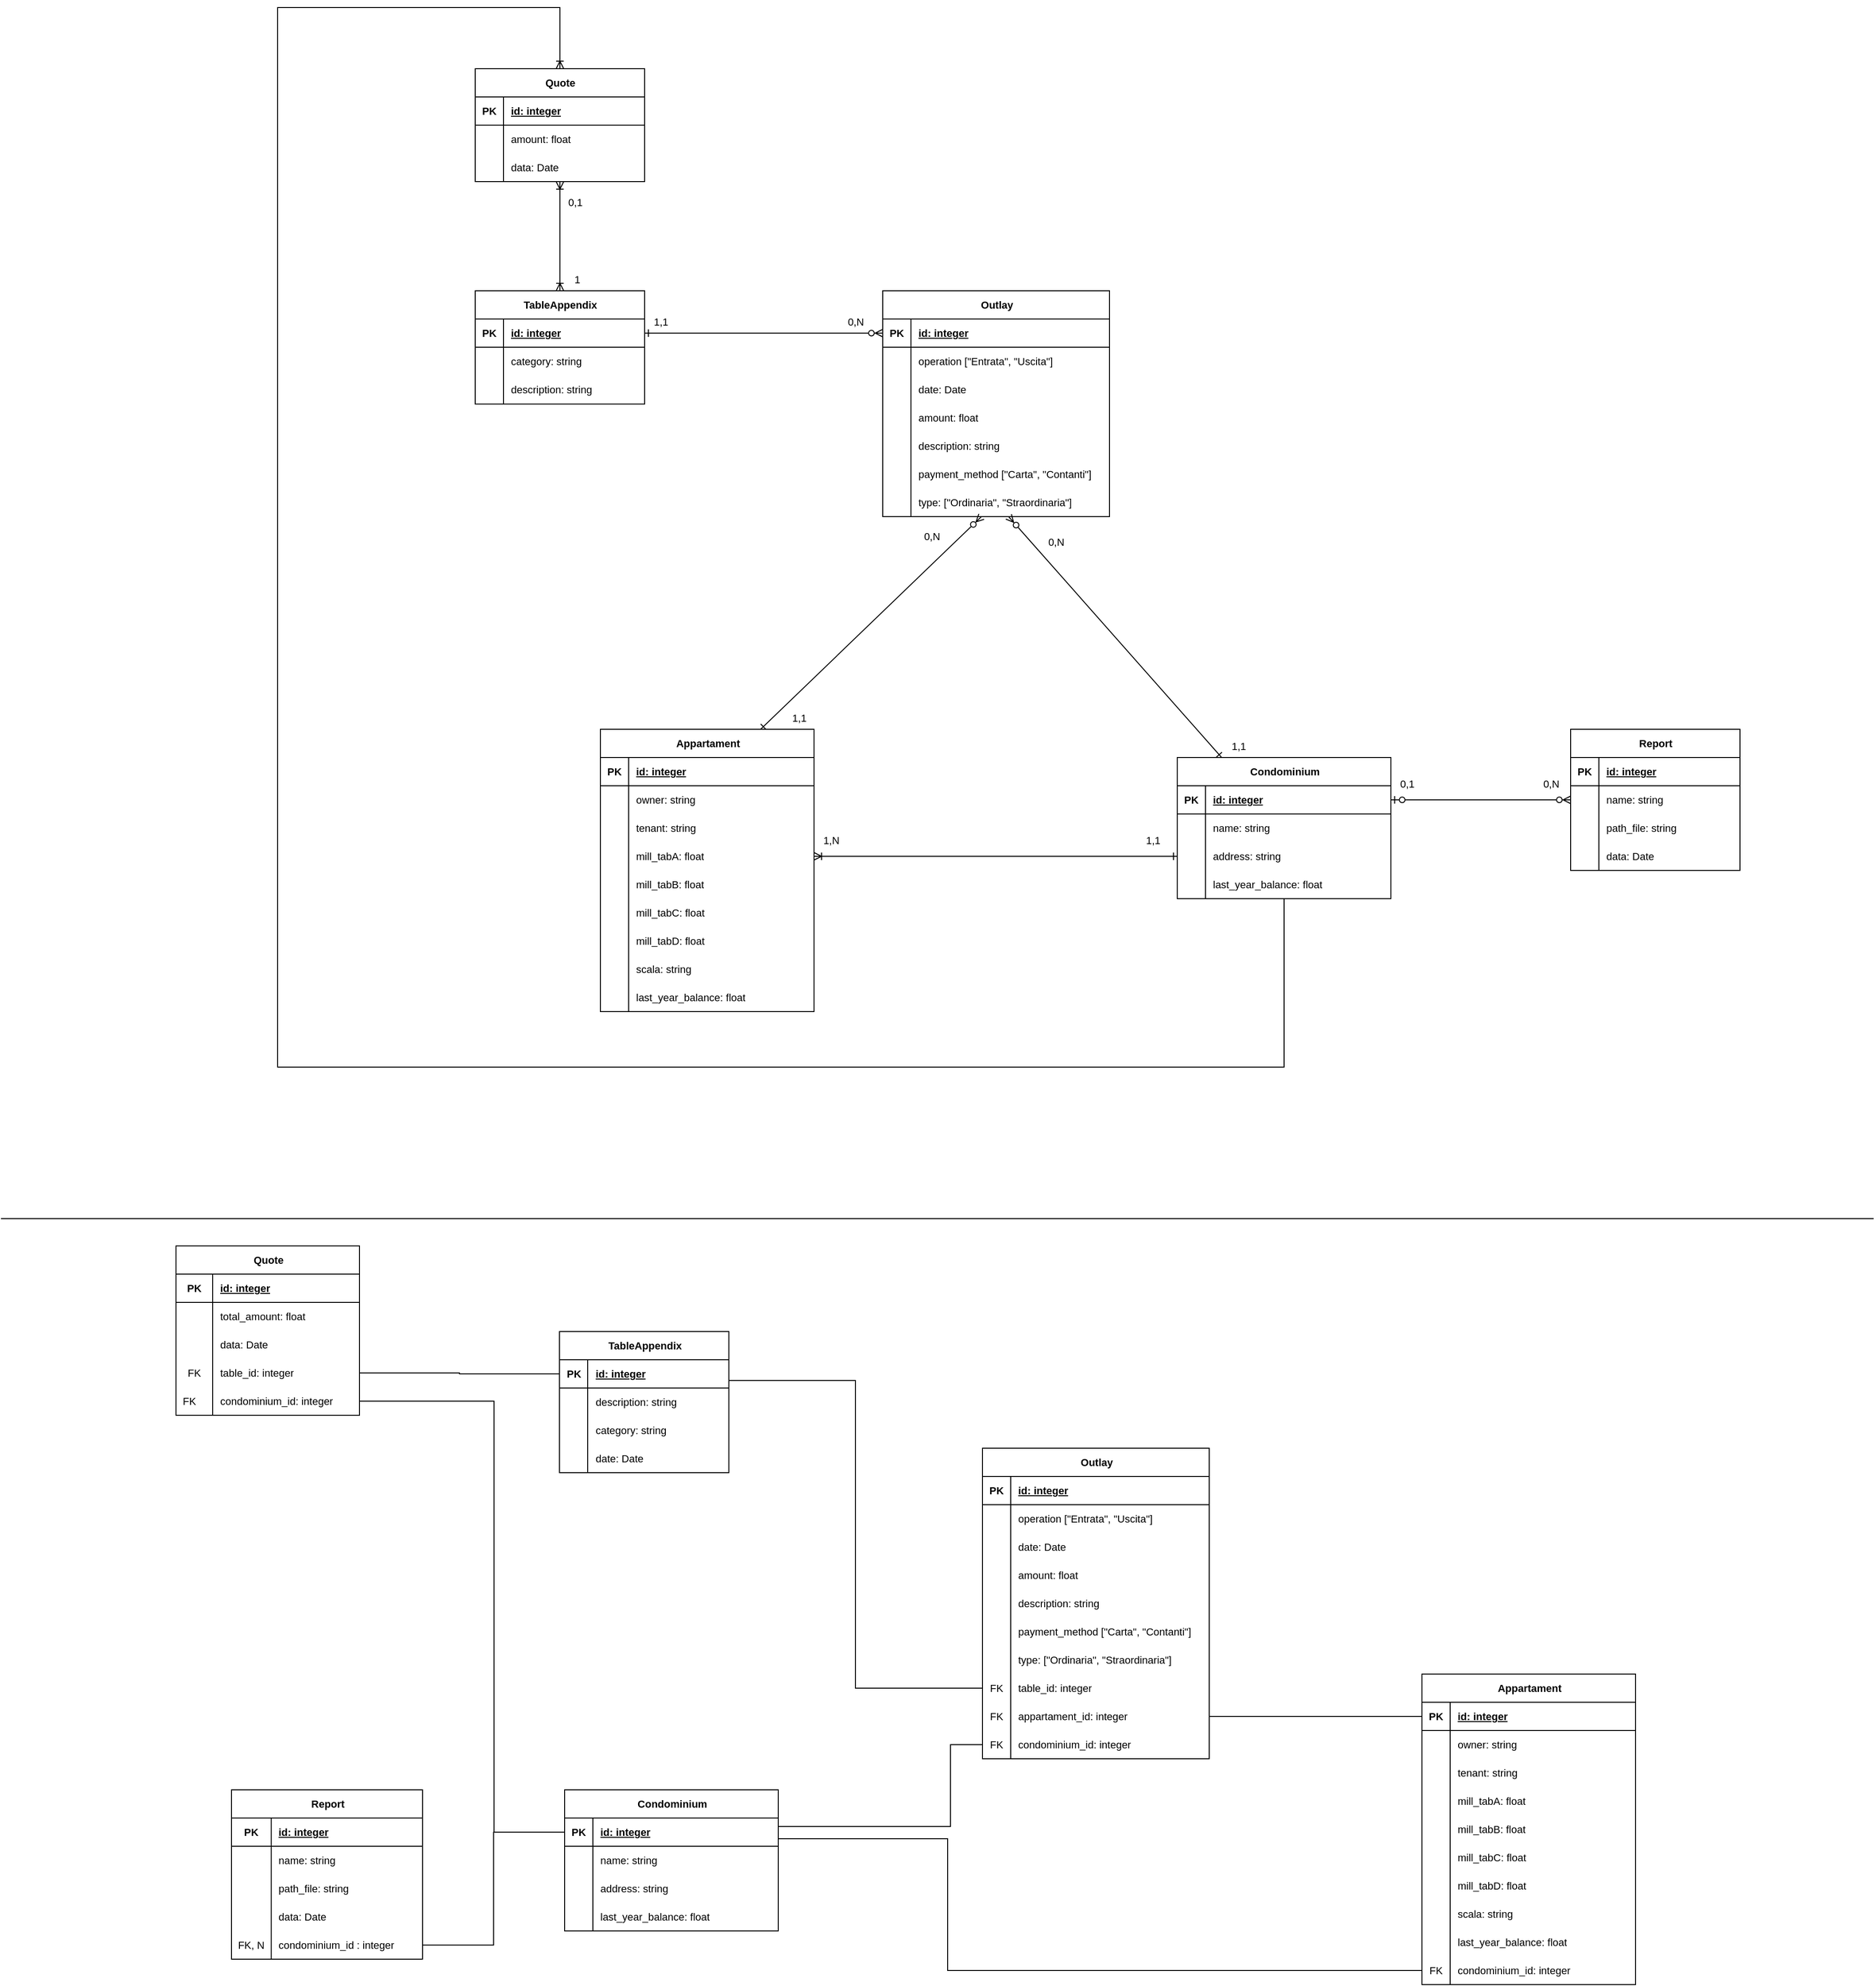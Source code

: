<mxfile version="22.1.16" type="device">
  <diagram id="C5RBs43oDa-KdzZeNtuy" name="db-design">
    <mxGraphModel dx="3249" dy="1994" grid="0" gridSize="10" guides="1" tooltips="1" connect="1" arrows="1" fold="1" page="0" pageScale="1" pageWidth="827" pageHeight="1169" math="0" shadow="0">
      <root>
        <mxCell id="WIyWlLk6GJQsqaUBKTNV-0" />
        <mxCell id="WIyWlLk6GJQsqaUBKTNV-1" parent="WIyWlLk6GJQsqaUBKTNV-0" />
        <mxCell id="3MurqpGVzQN1RlxUh-Xz-144" value="TableAppendix" style="shape=table;startSize=30;container=1;collapsible=1;childLayout=tableLayout;fixedRows=1;rowLines=0;fontStyle=1;align=center;resizeLast=1;html=1;fontFamily=Helvetica;fontSize=11;fontColor=default;fillColor=default;" parent="WIyWlLk6GJQsqaUBKTNV-1" vertex="1">
          <mxGeometry x="-679" y="-222" width="180" height="120.346" as="geometry" />
        </mxCell>
        <mxCell id="3MurqpGVzQN1RlxUh-Xz-145" value="" style="shape=tableRow;horizontal=0;startSize=0;swimlaneHead=0;swimlaneBody=0;fillColor=none;collapsible=0;dropTarget=0;points=[[0,0.5],[1,0.5]];portConstraint=eastwest;top=0;left=0;right=0;bottom=1;fontFamily=Helvetica;fontSize=11;fontColor=default;" parent="3MurqpGVzQN1RlxUh-Xz-144" vertex="1">
          <mxGeometry y="30" width="180" height="30" as="geometry" />
        </mxCell>
        <mxCell id="3MurqpGVzQN1RlxUh-Xz-146" value="PK" style="shape=partialRectangle;connectable=0;fillColor=none;top=0;left=0;bottom=0;right=0;fontStyle=1;overflow=hidden;whiteSpace=wrap;html=1;fontFamily=Helvetica;fontSize=11;fontColor=default;" parent="3MurqpGVzQN1RlxUh-Xz-145" vertex="1">
          <mxGeometry width="30" height="30" as="geometry">
            <mxRectangle width="30" height="30" as="alternateBounds" />
          </mxGeometry>
        </mxCell>
        <mxCell id="3MurqpGVzQN1RlxUh-Xz-147" value="&lt;span style=&quot;font-family: Helvetica; font-size: 11px; font-style: normal; font-variant-ligatures: normal; font-variant-caps: normal; font-weight: 700; letter-spacing: normal; orphans: 2; text-align: left; text-indent: 0px; text-transform: none; widows: 2; word-spacing: 0px; -webkit-text-stroke-width: 0px; text-decoration: underline; float: none; display: inline !important;&quot;&gt;id: integer&lt;/span&gt;" style="shape=partialRectangle;connectable=0;fillColor=none;top=0;left=0;bottom=0;right=0;align=left;spacingLeft=6;fontStyle=5;overflow=hidden;whiteSpace=wrap;html=1;fontFamily=Helvetica;fontSize=11;fontColor=default;" parent="3MurqpGVzQN1RlxUh-Xz-145" vertex="1">
          <mxGeometry x="30" width="150" height="30" as="geometry">
            <mxRectangle width="150" height="30" as="alternateBounds" />
          </mxGeometry>
        </mxCell>
        <mxCell id="Ov_kY-BqdOSWYnYWeDKd-4" value="" style="shape=tableRow;horizontal=0;startSize=0;swimlaneHead=0;swimlaneBody=0;fillColor=none;collapsible=0;dropTarget=0;points=[[0,0.5],[1,0.5]];portConstraint=eastwest;top=0;left=0;right=0;bottom=0;fontFamily=Helvetica;fontSize=11;fontColor=default;" parent="3MurqpGVzQN1RlxUh-Xz-144" vertex="1">
          <mxGeometry y="60" width="180" height="30" as="geometry" />
        </mxCell>
        <mxCell id="Ov_kY-BqdOSWYnYWeDKd-5" value="" style="shape=partialRectangle;connectable=0;fillColor=none;top=0;left=0;bottom=0;right=0;editable=1;overflow=hidden;whiteSpace=wrap;html=1;fontFamily=Helvetica;fontSize=11;fontColor=default;" parent="Ov_kY-BqdOSWYnYWeDKd-4" vertex="1">
          <mxGeometry width="30" height="30" as="geometry">
            <mxRectangle width="30" height="30" as="alternateBounds" />
          </mxGeometry>
        </mxCell>
        <mxCell id="Ov_kY-BqdOSWYnYWeDKd-6" value="category: string" style="shape=partialRectangle;connectable=0;fillColor=none;top=0;left=0;bottom=0;right=0;align=left;spacingLeft=6;overflow=hidden;whiteSpace=wrap;html=1;fontFamily=Helvetica;fontSize=11;fontColor=default;" parent="Ov_kY-BqdOSWYnYWeDKd-4" vertex="1">
          <mxGeometry x="30" width="150" height="30" as="geometry">
            <mxRectangle width="150" height="30" as="alternateBounds" />
          </mxGeometry>
        </mxCell>
        <mxCell id="Ov_kY-BqdOSWYnYWeDKd-29" value="" style="shape=tableRow;horizontal=0;startSize=0;swimlaneHead=0;swimlaneBody=0;fillColor=none;collapsible=0;dropTarget=0;points=[[0,0.5],[1,0.5]];portConstraint=eastwest;top=0;left=0;right=0;bottom=0;fontFamily=Helvetica;fontSize=11;fontColor=default;" parent="3MurqpGVzQN1RlxUh-Xz-144" vertex="1">
          <mxGeometry y="90" width="180" height="30" as="geometry" />
        </mxCell>
        <mxCell id="Ov_kY-BqdOSWYnYWeDKd-30" value="" style="shape=partialRectangle;connectable=0;fillColor=none;top=0;left=0;bottom=0;right=0;editable=1;overflow=hidden;whiteSpace=wrap;html=1;fontFamily=Helvetica;fontSize=11;fontColor=default;" parent="Ov_kY-BqdOSWYnYWeDKd-29" vertex="1">
          <mxGeometry width="30" height="30" as="geometry">
            <mxRectangle width="30" height="30" as="alternateBounds" />
          </mxGeometry>
        </mxCell>
        <mxCell id="Ov_kY-BqdOSWYnYWeDKd-31" value="description: string" style="shape=partialRectangle;connectable=0;fillColor=none;top=0;left=0;bottom=0;right=0;align=left;spacingLeft=6;overflow=hidden;whiteSpace=wrap;html=1;fontFamily=Helvetica;fontSize=11;fontColor=default;" parent="Ov_kY-BqdOSWYnYWeDKd-29" vertex="1">
          <mxGeometry x="30" width="150" height="30" as="geometry">
            <mxRectangle width="150" height="30" as="alternateBounds" />
          </mxGeometry>
        </mxCell>
        <mxCell id="3MurqpGVzQN1RlxUh-Xz-183" value="Outlay" style="shape=table;startSize=30;container=1;collapsible=1;childLayout=tableLayout;fixedRows=1;rowLines=0;fontStyle=1;align=center;resizeLast=1;html=1;fontFamily=Helvetica;fontSize=11;fontColor=default;" parent="WIyWlLk6GJQsqaUBKTNV-1" vertex="1">
          <mxGeometry x="-246" y="-222" width="241" height="240" as="geometry" />
        </mxCell>
        <mxCell id="3MurqpGVzQN1RlxUh-Xz-184" value="" style="shape=tableRow;horizontal=0;startSize=0;swimlaneHead=0;swimlaneBody=0;fillColor=none;collapsible=0;dropTarget=0;points=[[0,0.5],[1,0.5]];portConstraint=eastwest;top=0;left=0;right=0;bottom=1;fontFamily=Helvetica;fontSize=11;fontColor=default;" parent="3MurqpGVzQN1RlxUh-Xz-183" vertex="1">
          <mxGeometry y="30" width="241" height="30" as="geometry" />
        </mxCell>
        <mxCell id="3MurqpGVzQN1RlxUh-Xz-185" value="PK" style="shape=partialRectangle;connectable=0;fillColor=none;top=0;left=0;bottom=0;right=0;fontStyle=1;overflow=hidden;whiteSpace=wrap;html=1;fontFamily=Helvetica;fontSize=11;fontColor=default;" parent="3MurqpGVzQN1RlxUh-Xz-184" vertex="1">
          <mxGeometry width="30" height="30" as="geometry">
            <mxRectangle width="30" height="30" as="alternateBounds" />
          </mxGeometry>
        </mxCell>
        <mxCell id="3MurqpGVzQN1RlxUh-Xz-186" value="id: integer" style="shape=partialRectangle;connectable=0;fillColor=none;top=0;left=0;bottom=0;right=0;align=left;spacingLeft=6;fontStyle=5;overflow=hidden;whiteSpace=wrap;html=1;fontFamily=Helvetica;fontSize=11;fontColor=default;" parent="3MurqpGVzQN1RlxUh-Xz-184" vertex="1">
          <mxGeometry x="30" width="211" height="30" as="geometry">
            <mxRectangle width="211" height="30" as="alternateBounds" />
          </mxGeometry>
        </mxCell>
        <mxCell id="3MurqpGVzQN1RlxUh-Xz-190" value="" style="shape=tableRow;horizontal=0;startSize=0;swimlaneHead=0;swimlaneBody=0;fillColor=none;collapsible=0;dropTarget=0;points=[[0,0.5],[1,0.5]];portConstraint=eastwest;top=0;left=0;right=0;bottom=0;fontFamily=Helvetica;fontSize=11;fontColor=default;" parent="3MurqpGVzQN1RlxUh-Xz-183" vertex="1">
          <mxGeometry y="60" width="241" height="30" as="geometry" />
        </mxCell>
        <mxCell id="3MurqpGVzQN1RlxUh-Xz-191" value="" style="shape=partialRectangle;connectable=0;fillColor=none;top=0;left=0;bottom=0;right=0;editable=1;overflow=hidden;whiteSpace=wrap;html=1;fontFamily=Helvetica;fontSize=11;fontColor=default;" parent="3MurqpGVzQN1RlxUh-Xz-190" vertex="1">
          <mxGeometry width="30" height="30" as="geometry">
            <mxRectangle width="30" height="30" as="alternateBounds" />
          </mxGeometry>
        </mxCell>
        <mxCell id="3MurqpGVzQN1RlxUh-Xz-192" value="operation [&quot;Entrata&quot;, &quot;Uscita&quot;]" style="shape=partialRectangle;connectable=0;fillColor=none;top=0;left=0;bottom=0;right=0;align=left;spacingLeft=6;overflow=hidden;whiteSpace=wrap;html=1;fontFamily=Helvetica;fontSize=11;fontColor=default;" parent="3MurqpGVzQN1RlxUh-Xz-190" vertex="1">
          <mxGeometry x="30" width="211" height="30" as="geometry">
            <mxRectangle width="211" height="30" as="alternateBounds" />
          </mxGeometry>
        </mxCell>
        <mxCell id="3MurqpGVzQN1RlxUh-Xz-193" value="" style="shape=tableRow;horizontal=0;startSize=0;swimlaneHead=0;swimlaneBody=0;fillColor=none;collapsible=0;dropTarget=0;points=[[0,0.5],[1,0.5]];portConstraint=eastwest;top=0;left=0;right=0;bottom=0;fontFamily=Helvetica;fontSize=11;fontColor=default;" parent="3MurqpGVzQN1RlxUh-Xz-183" vertex="1">
          <mxGeometry y="90" width="241" height="30" as="geometry" />
        </mxCell>
        <mxCell id="3MurqpGVzQN1RlxUh-Xz-194" value="" style="shape=partialRectangle;connectable=0;fillColor=none;top=0;left=0;bottom=0;right=0;editable=1;overflow=hidden;whiteSpace=wrap;html=1;fontFamily=Helvetica;fontSize=11;fontColor=default;" parent="3MurqpGVzQN1RlxUh-Xz-193" vertex="1">
          <mxGeometry width="30" height="30" as="geometry">
            <mxRectangle width="30" height="30" as="alternateBounds" />
          </mxGeometry>
        </mxCell>
        <mxCell id="3MurqpGVzQN1RlxUh-Xz-195" value="date: Date" style="shape=partialRectangle;connectable=0;fillColor=none;top=0;left=0;bottom=0;right=0;align=left;spacingLeft=6;overflow=hidden;whiteSpace=wrap;html=1;fontFamily=Helvetica;fontSize=11;fontColor=default;" parent="3MurqpGVzQN1RlxUh-Xz-193" vertex="1">
          <mxGeometry x="30" width="211" height="30" as="geometry">
            <mxRectangle width="211" height="30" as="alternateBounds" />
          </mxGeometry>
        </mxCell>
        <mxCell id="3MurqpGVzQN1RlxUh-Xz-196" value="" style="shape=tableRow;horizontal=0;startSize=0;swimlaneHead=0;swimlaneBody=0;fillColor=none;collapsible=0;dropTarget=0;points=[[0,0.5],[1,0.5]];portConstraint=eastwest;top=0;left=0;right=0;bottom=0;fontFamily=Helvetica;fontSize=11;fontColor=default;" parent="3MurqpGVzQN1RlxUh-Xz-183" vertex="1">
          <mxGeometry y="120" width="241" height="30" as="geometry" />
        </mxCell>
        <mxCell id="3MurqpGVzQN1RlxUh-Xz-197" value="" style="shape=partialRectangle;connectable=0;fillColor=none;top=0;left=0;bottom=0;right=0;editable=1;overflow=hidden;whiteSpace=wrap;html=1;fontFamily=Helvetica;fontSize=11;fontColor=default;" parent="3MurqpGVzQN1RlxUh-Xz-196" vertex="1">
          <mxGeometry width="30" height="30" as="geometry">
            <mxRectangle width="30" height="30" as="alternateBounds" />
          </mxGeometry>
        </mxCell>
        <mxCell id="3MurqpGVzQN1RlxUh-Xz-198" value="amount: float" style="shape=partialRectangle;connectable=0;fillColor=none;top=0;left=0;bottom=0;right=0;align=left;spacingLeft=6;overflow=hidden;whiteSpace=wrap;html=1;fontFamily=Helvetica;fontSize=11;fontColor=default;" parent="3MurqpGVzQN1RlxUh-Xz-196" vertex="1">
          <mxGeometry x="30" width="211" height="30" as="geometry">
            <mxRectangle width="211" height="30" as="alternateBounds" />
          </mxGeometry>
        </mxCell>
        <mxCell id="3MurqpGVzQN1RlxUh-Xz-208" value="" style="shape=tableRow;horizontal=0;startSize=0;swimlaneHead=0;swimlaneBody=0;fillColor=none;collapsible=0;dropTarget=0;points=[[0,0.5],[1,0.5]];portConstraint=eastwest;top=0;left=0;right=0;bottom=0;fontFamily=Helvetica;fontSize=11;fontColor=default;" parent="3MurqpGVzQN1RlxUh-Xz-183" vertex="1">
          <mxGeometry y="150" width="241" height="30" as="geometry" />
        </mxCell>
        <mxCell id="3MurqpGVzQN1RlxUh-Xz-209" value="" style="shape=partialRectangle;connectable=0;fillColor=none;top=0;left=0;bottom=0;right=0;editable=1;overflow=hidden;whiteSpace=wrap;html=1;fontFamily=Helvetica;fontSize=11;fontColor=default;" parent="3MurqpGVzQN1RlxUh-Xz-208" vertex="1">
          <mxGeometry width="30" height="30" as="geometry">
            <mxRectangle width="30" height="30" as="alternateBounds" />
          </mxGeometry>
        </mxCell>
        <mxCell id="3MurqpGVzQN1RlxUh-Xz-210" value="description: string" style="shape=partialRectangle;connectable=0;fillColor=none;top=0;left=0;bottom=0;right=0;align=left;spacingLeft=6;overflow=hidden;whiteSpace=wrap;html=1;fontFamily=Helvetica;fontSize=11;fontColor=default;" parent="3MurqpGVzQN1RlxUh-Xz-208" vertex="1">
          <mxGeometry x="30" width="211" height="30" as="geometry">
            <mxRectangle width="211" height="30" as="alternateBounds" />
          </mxGeometry>
        </mxCell>
        <mxCell id="3MurqpGVzQN1RlxUh-Xz-211" value="" style="shape=tableRow;horizontal=0;startSize=0;swimlaneHead=0;swimlaneBody=0;fillColor=none;collapsible=0;dropTarget=0;points=[[0,0.5],[1,0.5]];portConstraint=eastwest;top=0;left=0;right=0;bottom=0;fontFamily=Helvetica;fontSize=11;fontColor=default;" parent="3MurqpGVzQN1RlxUh-Xz-183" vertex="1">
          <mxGeometry y="180" width="241" height="30" as="geometry" />
        </mxCell>
        <mxCell id="3MurqpGVzQN1RlxUh-Xz-212" value="" style="shape=partialRectangle;connectable=0;fillColor=none;top=0;left=0;bottom=0;right=0;editable=1;overflow=hidden;whiteSpace=wrap;html=1;fontFamily=Helvetica;fontSize=11;fontColor=default;" parent="3MurqpGVzQN1RlxUh-Xz-211" vertex="1">
          <mxGeometry width="30" height="30" as="geometry">
            <mxRectangle width="30" height="30" as="alternateBounds" />
          </mxGeometry>
        </mxCell>
        <mxCell id="3MurqpGVzQN1RlxUh-Xz-213" value="payment_method [&quot;Carta&quot;, &quot;Contanti&quot;]" style="shape=partialRectangle;connectable=0;fillColor=none;top=0;left=0;bottom=0;right=0;align=left;spacingLeft=6;overflow=hidden;whiteSpace=wrap;html=1;fontFamily=Helvetica;fontSize=11;fontColor=default;" parent="3MurqpGVzQN1RlxUh-Xz-211" vertex="1">
          <mxGeometry x="30" width="211" height="30" as="geometry">
            <mxRectangle width="211" height="30" as="alternateBounds" />
          </mxGeometry>
        </mxCell>
        <mxCell id="3MurqpGVzQN1RlxUh-Xz-214" value="" style="shape=tableRow;horizontal=0;startSize=0;swimlaneHead=0;swimlaneBody=0;fillColor=none;collapsible=0;dropTarget=0;points=[[0,0.5],[1,0.5]];portConstraint=eastwest;top=0;left=0;right=0;bottom=0;fontFamily=Helvetica;fontSize=11;fontColor=default;" parent="3MurqpGVzQN1RlxUh-Xz-183" vertex="1">
          <mxGeometry y="210" width="241" height="30" as="geometry" />
        </mxCell>
        <mxCell id="3MurqpGVzQN1RlxUh-Xz-215" value="" style="shape=partialRectangle;connectable=0;fillColor=none;top=0;left=0;bottom=0;right=0;editable=1;overflow=hidden;whiteSpace=wrap;html=1;fontFamily=Helvetica;fontSize=11;fontColor=default;" parent="3MurqpGVzQN1RlxUh-Xz-214" vertex="1">
          <mxGeometry width="30" height="30" as="geometry">
            <mxRectangle width="30" height="30" as="alternateBounds" />
          </mxGeometry>
        </mxCell>
        <mxCell id="3MurqpGVzQN1RlxUh-Xz-216" value="type: [&quot;Ordinaria&quot;, &quot;Straordinaria&quot;]" style="shape=partialRectangle;connectable=0;fillColor=none;top=0;left=0;bottom=0;right=0;align=left;spacingLeft=6;overflow=hidden;whiteSpace=wrap;html=1;fontFamily=Helvetica;fontSize=11;fontColor=default;" parent="3MurqpGVzQN1RlxUh-Xz-214" vertex="1">
          <mxGeometry x="30" width="211" height="30" as="geometry">
            <mxRectangle width="211" height="30" as="alternateBounds" />
          </mxGeometry>
        </mxCell>
        <mxCell id="3MurqpGVzQN1RlxUh-Xz-262" style="shape=connector;rounded=0;orthogonalLoop=1;jettySize=auto;html=1;labelBackgroundColor=default;strokeColor=default;align=center;verticalAlign=middle;fontFamily=Helvetica;fontSize=11;fontColor=default;endArrow=ERzeroToMany;endFill=0;startArrow=ERone;startFill=0;exitX=0.75;exitY=0;exitDx=0;exitDy=0;" parent="WIyWlLk6GJQsqaUBKTNV-1" source="3MurqpGVzQN1RlxUh-Xz-217" target="3MurqpGVzQN1RlxUh-Xz-214" edge="1">
          <mxGeometry relative="1" as="geometry" />
        </mxCell>
        <mxCell id="3MurqpGVzQN1RlxUh-Xz-217" value="Appartament" style="shape=table;startSize=30;container=1;collapsible=1;childLayout=tableLayout;fixedRows=1;rowLines=0;fontStyle=1;align=center;resizeLast=1;html=1;fontFamily=Helvetica;fontSize=11;fontColor=default;" parent="WIyWlLk6GJQsqaUBKTNV-1" vertex="1">
          <mxGeometry x="-546" y="244" width="227" height="300" as="geometry" />
        </mxCell>
        <mxCell id="3MurqpGVzQN1RlxUh-Xz-218" value="" style="shape=tableRow;horizontal=0;startSize=0;swimlaneHead=0;swimlaneBody=0;fillColor=none;collapsible=0;dropTarget=0;points=[[0,0.5],[1,0.5]];portConstraint=eastwest;top=0;left=0;right=0;bottom=1;fontFamily=Helvetica;fontSize=11;fontColor=default;" parent="3MurqpGVzQN1RlxUh-Xz-217" vertex="1">
          <mxGeometry y="30" width="227" height="30" as="geometry" />
        </mxCell>
        <mxCell id="3MurqpGVzQN1RlxUh-Xz-219" value="PK" style="shape=partialRectangle;connectable=0;fillColor=none;top=0;left=0;bottom=0;right=0;fontStyle=1;overflow=hidden;whiteSpace=wrap;html=1;fontFamily=Helvetica;fontSize=11;fontColor=default;" parent="3MurqpGVzQN1RlxUh-Xz-218" vertex="1">
          <mxGeometry width="30" height="30" as="geometry">
            <mxRectangle width="30" height="30" as="alternateBounds" />
          </mxGeometry>
        </mxCell>
        <mxCell id="3MurqpGVzQN1RlxUh-Xz-220" value="id: integer" style="shape=partialRectangle;connectable=0;fillColor=none;top=0;left=0;bottom=0;right=0;align=left;spacingLeft=6;fontStyle=5;overflow=hidden;whiteSpace=wrap;html=1;fontFamily=Helvetica;fontSize=11;fontColor=default;" parent="3MurqpGVzQN1RlxUh-Xz-218" vertex="1">
          <mxGeometry x="30" width="197" height="30" as="geometry">
            <mxRectangle width="197" height="30" as="alternateBounds" />
          </mxGeometry>
        </mxCell>
        <mxCell id="3MurqpGVzQN1RlxUh-Xz-221" value="" style="shape=tableRow;horizontal=0;startSize=0;swimlaneHead=0;swimlaneBody=0;fillColor=none;collapsible=0;dropTarget=0;points=[[0,0.5],[1,0.5]];portConstraint=eastwest;top=0;left=0;right=0;bottom=0;fontFamily=Helvetica;fontSize=11;fontColor=default;" parent="3MurqpGVzQN1RlxUh-Xz-217" vertex="1">
          <mxGeometry y="60" width="227" height="30" as="geometry" />
        </mxCell>
        <mxCell id="3MurqpGVzQN1RlxUh-Xz-222" value="" style="shape=partialRectangle;connectable=0;fillColor=none;top=0;left=0;bottom=0;right=0;editable=1;overflow=hidden;whiteSpace=wrap;html=1;fontFamily=Helvetica;fontSize=11;fontColor=default;" parent="3MurqpGVzQN1RlxUh-Xz-221" vertex="1">
          <mxGeometry width="30" height="30" as="geometry">
            <mxRectangle width="30" height="30" as="alternateBounds" />
          </mxGeometry>
        </mxCell>
        <mxCell id="3MurqpGVzQN1RlxUh-Xz-223" value="owner: string" style="shape=partialRectangle;connectable=0;fillColor=none;top=0;left=0;bottom=0;right=0;align=left;spacingLeft=6;overflow=hidden;whiteSpace=wrap;html=1;fontFamily=Helvetica;fontSize=11;fontColor=default;" parent="3MurqpGVzQN1RlxUh-Xz-221" vertex="1">
          <mxGeometry x="30" width="197" height="30" as="geometry">
            <mxRectangle width="197" height="30" as="alternateBounds" />
          </mxGeometry>
        </mxCell>
        <mxCell id="u5VlGMWAgp2EwyjKDokN-1" value="" style="shape=tableRow;horizontal=0;startSize=0;swimlaneHead=0;swimlaneBody=0;fillColor=none;collapsible=0;dropTarget=0;points=[[0,0.5],[1,0.5]];portConstraint=eastwest;top=0;left=0;right=0;bottom=0;fontFamily=Helvetica;fontSize=11;fontColor=default;" parent="3MurqpGVzQN1RlxUh-Xz-217" vertex="1">
          <mxGeometry y="90" width="227" height="30" as="geometry" />
        </mxCell>
        <mxCell id="u5VlGMWAgp2EwyjKDokN-2" value="" style="shape=partialRectangle;connectable=0;fillColor=none;top=0;left=0;bottom=0;right=0;editable=1;overflow=hidden;whiteSpace=wrap;html=1;fontFamily=Helvetica;fontSize=11;fontColor=default;" parent="u5VlGMWAgp2EwyjKDokN-1" vertex="1">
          <mxGeometry width="30" height="30" as="geometry">
            <mxRectangle width="30" height="30" as="alternateBounds" />
          </mxGeometry>
        </mxCell>
        <mxCell id="u5VlGMWAgp2EwyjKDokN-3" value="tenant: string" style="shape=partialRectangle;connectable=0;fillColor=none;top=0;left=0;bottom=0;right=0;align=left;spacingLeft=6;overflow=hidden;whiteSpace=wrap;html=1;fontFamily=Helvetica;fontSize=11;fontColor=default;" parent="u5VlGMWAgp2EwyjKDokN-1" vertex="1">
          <mxGeometry x="30" width="197" height="30" as="geometry">
            <mxRectangle width="197" height="30" as="alternateBounds" />
          </mxGeometry>
        </mxCell>
        <mxCell id="3MurqpGVzQN1RlxUh-Xz-224" value="" style="shape=tableRow;horizontal=0;startSize=0;swimlaneHead=0;swimlaneBody=0;fillColor=none;collapsible=0;dropTarget=0;points=[[0,0.5],[1,0.5]];portConstraint=eastwest;top=0;left=0;right=0;bottom=0;fontFamily=Helvetica;fontSize=11;fontColor=default;" parent="3MurqpGVzQN1RlxUh-Xz-217" vertex="1">
          <mxGeometry y="120" width="227" height="30" as="geometry" />
        </mxCell>
        <mxCell id="3MurqpGVzQN1RlxUh-Xz-225" value="" style="shape=partialRectangle;connectable=0;fillColor=none;top=0;left=0;bottom=0;right=0;editable=1;overflow=hidden;whiteSpace=wrap;html=1;fontFamily=Helvetica;fontSize=11;fontColor=default;" parent="3MurqpGVzQN1RlxUh-Xz-224" vertex="1">
          <mxGeometry width="30" height="30" as="geometry">
            <mxRectangle width="30" height="30" as="alternateBounds" />
          </mxGeometry>
        </mxCell>
        <mxCell id="3MurqpGVzQN1RlxUh-Xz-226" value="mill_tabA: float" style="shape=partialRectangle;connectable=0;fillColor=none;top=0;left=0;bottom=0;right=0;align=left;spacingLeft=6;overflow=hidden;whiteSpace=wrap;html=1;fontFamily=Helvetica;fontSize=11;fontColor=default;" parent="3MurqpGVzQN1RlxUh-Xz-224" vertex="1">
          <mxGeometry x="30" width="197" height="30" as="geometry">
            <mxRectangle width="197" height="30" as="alternateBounds" />
          </mxGeometry>
        </mxCell>
        <mxCell id="u5VlGMWAgp2EwyjKDokN-4" value="" style="shape=tableRow;horizontal=0;startSize=0;swimlaneHead=0;swimlaneBody=0;fillColor=none;collapsible=0;dropTarget=0;points=[[0,0.5],[1,0.5]];portConstraint=eastwest;top=0;left=0;right=0;bottom=0;fontFamily=Helvetica;fontSize=11;fontColor=default;" parent="3MurqpGVzQN1RlxUh-Xz-217" vertex="1">
          <mxGeometry y="150" width="227" height="30" as="geometry" />
        </mxCell>
        <mxCell id="u5VlGMWAgp2EwyjKDokN-5" value="" style="shape=partialRectangle;connectable=0;fillColor=none;top=0;left=0;bottom=0;right=0;editable=1;overflow=hidden;whiteSpace=wrap;html=1;fontFamily=Helvetica;fontSize=11;fontColor=default;" parent="u5VlGMWAgp2EwyjKDokN-4" vertex="1">
          <mxGeometry width="30" height="30" as="geometry">
            <mxRectangle width="30" height="30" as="alternateBounds" />
          </mxGeometry>
        </mxCell>
        <mxCell id="u5VlGMWAgp2EwyjKDokN-6" value="mill_tabB: float" style="shape=partialRectangle;connectable=0;fillColor=none;top=0;left=0;bottom=0;right=0;align=left;spacingLeft=6;overflow=hidden;whiteSpace=wrap;html=1;fontFamily=Helvetica;fontSize=11;fontColor=default;" parent="u5VlGMWAgp2EwyjKDokN-4" vertex="1">
          <mxGeometry x="30" width="197" height="30" as="geometry">
            <mxRectangle width="197" height="30" as="alternateBounds" />
          </mxGeometry>
        </mxCell>
        <mxCell id="u5VlGMWAgp2EwyjKDokN-7" value="" style="shape=tableRow;horizontal=0;startSize=0;swimlaneHead=0;swimlaneBody=0;fillColor=none;collapsible=0;dropTarget=0;points=[[0,0.5],[1,0.5]];portConstraint=eastwest;top=0;left=0;right=0;bottom=0;fontFamily=Helvetica;fontSize=11;fontColor=default;" parent="3MurqpGVzQN1RlxUh-Xz-217" vertex="1">
          <mxGeometry y="180" width="227" height="30" as="geometry" />
        </mxCell>
        <mxCell id="u5VlGMWAgp2EwyjKDokN-8" value="" style="shape=partialRectangle;connectable=0;fillColor=none;top=0;left=0;bottom=0;right=0;editable=1;overflow=hidden;whiteSpace=wrap;html=1;fontFamily=Helvetica;fontSize=11;fontColor=default;" parent="u5VlGMWAgp2EwyjKDokN-7" vertex="1">
          <mxGeometry width="30" height="30" as="geometry">
            <mxRectangle width="30" height="30" as="alternateBounds" />
          </mxGeometry>
        </mxCell>
        <mxCell id="u5VlGMWAgp2EwyjKDokN-9" value="mill_tabC: float" style="shape=partialRectangle;connectable=0;fillColor=none;top=0;left=0;bottom=0;right=0;align=left;spacingLeft=6;overflow=hidden;whiteSpace=wrap;html=1;fontFamily=Helvetica;fontSize=11;fontColor=default;" parent="u5VlGMWAgp2EwyjKDokN-7" vertex="1">
          <mxGeometry x="30" width="197" height="30" as="geometry">
            <mxRectangle width="197" height="30" as="alternateBounds" />
          </mxGeometry>
        </mxCell>
        <mxCell id="u5VlGMWAgp2EwyjKDokN-10" value="" style="shape=tableRow;horizontal=0;startSize=0;swimlaneHead=0;swimlaneBody=0;fillColor=none;collapsible=0;dropTarget=0;points=[[0,0.5],[1,0.5]];portConstraint=eastwest;top=0;left=0;right=0;bottom=0;fontFamily=Helvetica;fontSize=11;fontColor=default;" parent="3MurqpGVzQN1RlxUh-Xz-217" vertex="1">
          <mxGeometry y="210" width="227" height="30" as="geometry" />
        </mxCell>
        <mxCell id="u5VlGMWAgp2EwyjKDokN-11" value="" style="shape=partialRectangle;connectable=0;fillColor=none;top=0;left=0;bottom=0;right=0;editable=1;overflow=hidden;whiteSpace=wrap;html=1;fontFamily=Helvetica;fontSize=11;fontColor=default;" parent="u5VlGMWAgp2EwyjKDokN-10" vertex="1">
          <mxGeometry width="30" height="30" as="geometry">
            <mxRectangle width="30" height="30" as="alternateBounds" />
          </mxGeometry>
        </mxCell>
        <mxCell id="u5VlGMWAgp2EwyjKDokN-12" value="mill_tabD: float" style="shape=partialRectangle;connectable=0;fillColor=none;top=0;left=0;bottom=0;right=0;align=left;spacingLeft=6;overflow=hidden;whiteSpace=wrap;html=1;fontFamily=Helvetica;fontSize=11;fontColor=default;" parent="u5VlGMWAgp2EwyjKDokN-10" vertex="1">
          <mxGeometry x="30" width="197" height="30" as="geometry">
            <mxRectangle width="197" height="30" as="alternateBounds" />
          </mxGeometry>
        </mxCell>
        <mxCell id="3MurqpGVzQN1RlxUh-Xz-227" value="" style="shape=tableRow;horizontal=0;startSize=0;swimlaneHead=0;swimlaneBody=0;fillColor=none;collapsible=0;dropTarget=0;points=[[0,0.5],[1,0.5]];portConstraint=eastwest;top=0;left=0;right=0;bottom=0;fontFamily=Helvetica;fontSize=11;fontColor=default;" parent="3MurqpGVzQN1RlxUh-Xz-217" vertex="1">
          <mxGeometry y="240" width="227" height="30" as="geometry" />
        </mxCell>
        <mxCell id="3MurqpGVzQN1RlxUh-Xz-228" value="" style="shape=partialRectangle;connectable=0;fillColor=none;top=0;left=0;bottom=0;right=0;editable=1;overflow=hidden;whiteSpace=wrap;html=1;fontFamily=Helvetica;fontSize=11;fontColor=default;" parent="3MurqpGVzQN1RlxUh-Xz-227" vertex="1">
          <mxGeometry width="30" height="30" as="geometry">
            <mxRectangle width="30" height="30" as="alternateBounds" />
          </mxGeometry>
        </mxCell>
        <mxCell id="3MurqpGVzQN1RlxUh-Xz-229" value="scala: string" style="shape=partialRectangle;connectable=0;fillColor=none;top=0;left=0;bottom=0;right=0;align=left;spacingLeft=6;overflow=hidden;whiteSpace=wrap;html=1;fontFamily=Helvetica;fontSize=11;fontColor=default;" parent="3MurqpGVzQN1RlxUh-Xz-227" vertex="1">
          <mxGeometry x="30" width="197" height="30" as="geometry">
            <mxRectangle width="197" height="30" as="alternateBounds" />
          </mxGeometry>
        </mxCell>
        <mxCell id="3MurqpGVzQN1RlxUh-Xz-230" value="" style="shape=tableRow;horizontal=0;startSize=0;swimlaneHead=0;swimlaneBody=0;fillColor=none;collapsible=0;dropTarget=0;points=[[0,0.5],[1,0.5]];portConstraint=eastwest;top=0;left=0;right=0;bottom=0;fontFamily=Helvetica;fontSize=11;fontColor=default;" parent="3MurqpGVzQN1RlxUh-Xz-217" vertex="1">
          <mxGeometry y="270" width="227" height="30" as="geometry" />
        </mxCell>
        <mxCell id="3MurqpGVzQN1RlxUh-Xz-231" value="" style="shape=partialRectangle;connectable=0;fillColor=none;top=0;left=0;bottom=0;right=0;editable=1;overflow=hidden;whiteSpace=wrap;html=1;fontFamily=Helvetica;fontSize=11;fontColor=default;" parent="3MurqpGVzQN1RlxUh-Xz-230" vertex="1">
          <mxGeometry width="30" height="30" as="geometry">
            <mxRectangle width="30" height="30" as="alternateBounds" />
          </mxGeometry>
        </mxCell>
        <mxCell id="3MurqpGVzQN1RlxUh-Xz-232" value="last_year_balance: float" style="shape=partialRectangle;connectable=0;fillColor=none;top=0;left=0;bottom=0;right=0;align=left;spacingLeft=6;overflow=hidden;whiteSpace=wrap;html=1;fontFamily=Helvetica;fontSize=11;fontColor=default;" parent="3MurqpGVzQN1RlxUh-Xz-230" vertex="1">
          <mxGeometry x="30" width="197" height="30" as="geometry">
            <mxRectangle width="197" height="30" as="alternateBounds" />
          </mxGeometry>
        </mxCell>
        <mxCell id="3MurqpGVzQN1RlxUh-Xz-263" style="shape=connector;rounded=0;orthogonalLoop=1;jettySize=auto;html=1;labelBackgroundColor=default;strokeColor=default;align=center;verticalAlign=middle;fontFamily=Helvetica;fontSize=11;fontColor=default;endArrow=ERzeroToMany;endFill=0;startArrow=ERone;startFill=0;" parent="WIyWlLk6GJQsqaUBKTNV-1" source="3MurqpGVzQN1RlxUh-Xz-242" target="3MurqpGVzQN1RlxUh-Xz-214" edge="1">
          <mxGeometry relative="1" as="geometry" />
        </mxCell>
        <mxCell id="bf1evJS0Xs16c0Qy99ju-0" style="edgeStyle=orthogonalEdgeStyle;rounded=0;orthogonalLoop=1;jettySize=auto;html=1;entryX=0.5;entryY=0;entryDx=0;entryDy=0;endArrow=ERoneToMany;endFill=0;" edge="1" parent="WIyWlLk6GJQsqaUBKTNV-1" source="3MurqpGVzQN1RlxUh-Xz-242" target="u5VlGMWAgp2EwyjKDokN-23">
          <mxGeometry relative="1" as="geometry">
            <Array as="points">
              <mxPoint x="180" y="603" />
              <mxPoint x="-889" y="603" />
              <mxPoint x="-889" y="-523" />
              <mxPoint x="-589" y="-523" />
            </Array>
          </mxGeometry>
        </mxCell>
        <mxCell id="3MurqpGVzQN1RlxUh-Xz-242" value="Condominium" style="shape=table;startSize=30;container=1;collapsible=1;childLayout=tableLayout;fixedRows=1;rowLines=0;fontStyle=1;align=center;resizeLast=1;html=1;fontFamily=Helvetica;fontSize=11;fontColor=default;" parent="WIyWlLk6GJQsqaUBKTNV-1" vertex="1">
          <mxGeometry x="67" y="274" width="227" height="150" as="geometry" />
        </mxCell>
        <mxCell id="3MurqpGVzQN1RlxUh-Xz-243" value="" style="shape=tableRow;horizontal=0;startSize=0;swimlaneHead=0;swimlaneBody=0;fillColor=none;collapsible=0;dropTarget=0;points=[[0,0.5],[1,0.5]];portConstraint=eastwest;top=0;left=0;right=0;bottom=1;fontFamily=Helvetica;fontSize=11;fontColor=default;" parent="3MurqpGVzQN1RlxUh-Xz-242" vertex="1">
          <mxGeometry y="30" width="227" height="30" as="geometry" />
        </mxCell>
        <mxCell id="3MurqpGVzQN1RlxUh-Xz-244" value="PK" style="shape=partialRectangle;connectable=0;fillColor=none;top=0;left=0;bottom=0;right=0;fontStyle=1;overflow=hidden;whiteSpace=wrap;html=1;fontFamily=Helvetica;fontSize=11;fontColor=default;" parent="3MurqpGVzQN1RlxUh-Xz-243" vertex="1">
          <mxGeometry width="30" height="30" as="geometry">
            <mxRectangle width="30" height="30" as="alternateBounds" />
          </mxGeometry>
        </mxCell>
        <mxCell id="3MurqpGVzQN1RlxUh-Xz-245" value="id: integer" style="shape=partialRectangle;connectable=0;fillColor=none;top=0;left=0;bottom=0;right=0;align=left;spacingLeft=6;fontStyle=5;overflow=hidden;whiteSpace=wrap;html=1;fontFamily=Helvetica;fontSize=11;fontColor=default;" parent="3MurqpGVzQN1RlxUh-Xz-243" vertex="1">
          <mxGeometry x="30" width="197" height="30" as="geometry">
            <mxRectangle width="197" height="30" as="alternateBounds" />
          </mxGeometry>
        </mxCell>
        <mxCell id="3MurqpGVzQN1RlxUh-Xz-246" value="" style="shape=tableRow;horizontal=0;startSize=0;swimlaneHead=0;swimlaneBody=0;fillColor=none;collapsible=0;dropTarget=0;points=[[0,0.5],[1,0.5]];portConstraint=eastwest;top=0;left=0;right=0;bottom=0;fontFamily=Helvetica;fontSize=11;fontColor=default;" parent="3MurqpGVzQN1RlxUh-Xz-242" vertex="1">
          <mxGeometry y="60" width="227" height="30" as="geometry" />
        </mxCell>
        <mxCell id="3MurqpGVzQN1RlxUh-Xz-247" value="" style="shape=partialRectangle;connectable=0;fillColor=none;top=0;left=0;bottom=0;right=0;editable=1;overflow=hidden;whiteSpace=wrap;html=1;fontFamily=Helvetica;fontSize=11;fontColor=default;" parent="3MurqpGVzQN1RlxUh-Xz-246" vertex="1">
          <mxGeometry width="30" height="30" as="geometry">
            <mxRectangle width="30" height="30" as="alternateBounds" />
          </mxGeometry>
        </mxCell>
        <mxCell id="3MurqpGVzQN1RlxUh-Xz-248" value="name: string" style="shape=partialRectangle;connectable=0;fillColor=none;top=0;left=0;bottom=0;right=0;align=left;spacingLeft=6;overflow=hidden;whiteSpace=wrap;html=1;fontFamily=Helvetica;fontSize=11;fontColor=default;" parent="3MurqpGVzQN1RlxUh-Xz-246" vertex="1">
          <mxGeometry x="30" width="197" height="30" as="geometry">
            <mxRectangle width="197" height="30" as="alternateBounds" />
          </mxGeometry>
        </mxCell>
        <mxCell id="3MurqpGVzQN1RlxUh-Xz-249" value="" style="shape=tableRow;horizontal=0;startSize=0;swimlaneHead=0;swimlaneBody=0;fillColor=none;collapsible=0;dropTarget=0;points=[[0,0.5],[1,0.5]];portConstraint=eastwest;top=0;left=0;right=0;bottom=0;fontFamily=Helvetica;fontSize=11;fontColor=default;" parent="3MurqpGVzQN1RlxUh-Xz-242" vertex="1">
          <mxGeometry y="90" width="227" height="30" as="geometry" />
        </mxCell>
        <mxCell id="3MurqpGVzQN1RlxUh-Xz-250" value="" style="shape=partialRectangle;connectable=0;fillColor=none;top=0;left=0;bottom=0;right=0;editable=1;overflow=hidden;whiteSpace=wrap;html=1;fontFamily=Helvetica;fontSize=11;fontColor=default;" parent="3MurqpGVzQN1RlxUh-Xz-249" vertex="1">
          <mxGeometry width="30" height="30" as="geometry">
            <mxRectangle width="30" height="30" as="alternateBounds" />
          </mxGeometry>
        </mxCell>
        <mxCell id="3MurqpGVzQN1RlxUh-Xz-251" value="address: string" style="shape=partialRectangle;connectable=0;fillColor=none;top=0;left=0;bottom=0;right=0;align=left;spacingLeft=6;overflow=hidden;whiteSpace=wrap;html=1;fontFamily=Helvetica;fontSize=11;fontColor=default;" parent="3MurqpGVzQN1RlxUh-Xz-249" vertex="1">
          <mxGeometry x="30" width="197" height="30" as="geometry">
            <mxRectangle width="197" height="30" as="alternateBounds" />
          </mxGeometry>
        </mxCell>
        <mxCell id="3MurqpGVzQN1RlxUh-Xz-252" value="" style="shape=tableRow;horizontal=0;startSize=0;swimlaneHead=0;swimlaneBody=0;fillColor=none;collapsible=0;dropTarget=0;points=[[0,0.5],[1,0.5]];portConstraint=eastwest;top=0;left=0;right=0;bottom=0;fontFamily=Helvetica;fontSize=11;fontColor=default;" parent="3MurqpGVzQN1RlxUh-Xz-242" vertex="1">
          <mxGeometry y="120" width="227" height="30" as="geometry" />
        </mxCell>
        <mxCell id="3MurqpGVzQN1RlxUh-Xz-253" value="" style="shape=partialRectangle;connectable=0;fillColor=none;top=0;left=0;bottom=0;right=0;editable=1;overflow=hidden;whiteSpace=wrap;html=1;fontFamily=Helvetica;fontSize=11;fontColor=default;" parent="3MurqpGVzQN1RlxUh-Xz-252" vertex="1">
          <mxGeometry width="30" height="30" as="geometry">
            <mxRectangle width="30" height="30" as="alternateBounds" />
          </mxGeometry>
        </mxCell>
        <mxCell id="3MurqpGVzQN1RlxUh-Xz-254" value="last_year_balance: float&amp;nbsp;" style="shape=partialRectangle;connectable=0;fillColor=none;top=0;left=0;bottom=0;right=0;align=left;spacingLeft=6;overflow=hidden;whiteSpace=wrap;html=1;fontFamily=Helvetica;fontSize=11;fontColor=default;" parent="3MurqpGVzQN1RlxUh-Xz-252" vertex="1">
          <mxGeometry x="30" width="197" height="30" as="geometry">
            <mxRectangle width="197" height="30" as="alternateBounds" />
          </mxGeometry>
        </mxCell>
        <mxCell id="3MurqpGVzQN1RlxUh-Xz-258" style="edgeStyle=orthogonalEdgeStyle;shape=connector;rounded=0;orthogonalLoop=1;jettySize=auto;html=1;exitX=0;exitY=0.5;exitDx=0;exitDy=0;entryX=1;entryY=0.5;entryDx=0;entryDy=0;labelBackgroundColor=default;strokeColor=default;align=center;verticalAlign=middle;fontFamily=Helvetica;fontSize=11;fontColor=default;endArrow=ERone;endFill=0;startArrow=ERzeroToMany;startFill=0;" parent="WIyWlLk6GJQsqaUBKTNV-1" source="3MurqpGVzQN1RlxUh-Xz-184" target="3MurqpGVzQN1RlxUh-Xz-145" edge="1">
          <mxGeometry relative="1" as="geometry" />
        </mxCell>
        <mxCell id="3MurqpGVzQN1RlxUh-Xz-259" value="0,N" style="text;html=1;align=center;verticalAlign=middle;resizable=0;points=[];autosize=1;strokeColor=none;fillColor=none;fontSize=11;fontFamily=Helvetica;fontColor=default;" parent="WIyWlLk6GJQsqaUBKTNV-1" vertex="1">
          <mxGeometry x="-293" y="-202" width="35" height="25" as="geometry" />
        </mxCell>
        <mxCell id="3MurqpGVzQN1RlxUh-Xz-261" value="1,1" style="text;html=1;align=center;verticalAlign=middle;resizable=0;points=[];autosize=1;strokeColor=none;fillColor=none;fontSize=11;fontFamily=Helvetica;fontColor=default;" parent="WIyWlLk6GJQsqaUBKTNV-1" vertex="1">
          <mxGeometry x="-499" y="-202" width="33" height="25" as="geometry" />
        </mxCell>
        <mxCell id="3MurqpGVzQN1RlxUh-Xz-264" style="edgeStyle=orthogonalEdgeStyle;shape=connector;rounded=0;orthogonalLoop=1;jettySize=auto;html=1;exitX=1;exitY=0.5;exitDx=0;exitDy=0;entryX=0;entryY=0.5;entryDx=0;entryDy=0;labelBackgroundColor=default;strokeColor=default;align=center;verticalAlign=middle;fontFamily=Helvetica;fontSize=11;fontColor=default;endArrow=ERone;endFill=0;startArrow=ERoneToMany;startFill=0;" parent="WIyWlLk6GJQsqaUBKTNV-1" source="3MurqpGVzQN1RlxUh-Xz-224" target="3MurqpGVzQN1RlxUh-Xz-249" edge="1">
          <mxGeometry relative="1" as="geometry" />
        </mxCell>
        <mxCell id="3MurqpGVzQN1RlxUh-Xz-265" value="1,1" style="text;html=1;align=center;verticalAlign=middle;resizable=0;points=[];autosize=1;strokeColor=none;fillColor=none;fontSize=11;fontFamily=Helvetica;fontColor=default;" parent="WIyWlLk6GJQsqaUBKTNV-1" vertex="1">
          <mxGeometry x="-352" y="219" width="33" height="25" as="geometry" />
        </mxCell>
        <mxCell id="3MurqpGVzQN1RlxUh-Xz-266" value="1,1" style="text;html=1;align=center;verticalAlign=middle;resizable=0;points=[];autosize=1;strokeColor=none;fillColor=none;fontSize=11;fontFamily=Helvetica;fontColor=default;" parent="WIyWlLk6GJQsqaUBKTNV-1" vertex="1">
          <mxGeometry x="115" y="249" width="33" height="25" as="geometry" />
        </mxCell>
        <mxCell id="3MurqpGVzQN1RlxUh-Xz-268" value="0,N" style="text;html=1;align=center;verticalAlign=middle;resizable=0;points=[];autosize=1;strokeColor=none;fillColor=none;fontSize=11;fontFamily=Helvetica;fontColor=default;" parent="WIyWlLk6GJQsqaUBKTNV-1" vertex="1">
          <mxGeometry x="-212" y="26" width="35" height="25" as="geometry" />
        </mxCell>
        <mxCell id="3MurqpGVzQN1RlxUh-Xz-269" value="0,N" style="text;html=1;align=center;verticalAlign=middle;resizable=0;points=[];autosize=1;strokeColor=none;fillColor=none;fontSize=11;fontFamily=Helvetica;fontColor=default;" parent="WIyWlLk6GJQsqaUBKTNV-1" vertex="1">
          <mxGeometry x="-80" y="32" width="35" height="25" as="geometry" />
        </mxCell>
        <mxCell id="3MurqpGVzQN1RlxUh-Xz-270" value="1,1" style="text;html=1;align=center;verticalAlign=middle;resizable=0;points=[];autosize=1;strokeColor=none;fillColor=none;fontSize=11;fontFamily=Helvetica;fontColor=default;" parent="WIyWlLk6GJQsqaUBKTNV-1" vertex="1">
          <mxGeometry x="24" y="349" width="33" height="25" as="geometry" />
        </mxCell>
        <mxCell id="3MurqpGVzQN1RlxUh-Xz-271" value="1,N" style="text;html=1;align=center;verticalAlign=middle;resizable=0;points=[];autosize=1;strokeColor=none;fillColor=none;fontSize=11;fontFamily=Helvetica;fontColor=default;" parent="WIyWlLk6GJQsqaUBKTNV-1" vertex="1">
          <mxGeometry x="-319" y="349" width="35" height="25" as="geometry" />
        </mxCell>
        <mxCell id="u5VlGMWAgp2EwyjKDokN-31" style="edgeStyle=orthogonalEdgeStyle;rounded=0;orthogonalLoop=1;jettySize=auto;html=1;endArrow=ERoneToMany;endFill=0;startArrow=ERoneToMany;startFill=0;" parent="WIyWlLk6GJQsqaUBKTNV-1" source="u5VlGMWAgp2EwyjKDokN-23" target="3MurqpGVzQN1RlxUh-Xz-144" edge="1">
          <mxGeometry relative="1" as="geometry" />
        </mxCell>
        <mxCell id="u5VlGMWAgp2EwyjKDokN-23" value="Quote" style="shape=table;startSize=30;container=1;collapsible=1;childLayout=tableLayout;fixedRows=1;rowLines=0;fontStyle=1;align=center;resizeLast=1;html=1;fontFamily=Helvetica;fontSize=11;fontColor=default;" parent="WIyWlLk6GJQsqaUBKTNV-1" vertex="1">
          <mxGeometry x="-679" y="-458" width="180" height="120" as="geometry" />
        </mxCell>
        <mxCell id="u5VlGMWAgp2EwyjKDokN-24" value="" style="shape=tableRow;horizontal=0;startSize=0;swimlaneHead=0;swimlaneBody=0;fillColor=none;collapsible=0;dropTarget=0;points=[[0,0.5],[1,0.5]];portConstraint=eastwest;top=0;left=0;right=0;bottom=1;fontFamily=Helvetica;fontSize=11;fontColor=default;" parent="u5VlGMWAgp2EwyjKDokN-23" vertex="1">
          <mxGeometry y="30" width="180" height="30" as="geometry" />
        </mxCell>
        <mxCell id="u5VlGMWAgp2EwyjKDokN-25" value="PK" style="shape=partialRectangle;connectable=0;fillColor=none;top=0;left=0;bottom=0;right=0;fontStyle=1;overflow=hidden;whiteSpace=wrap;html=1;fontFamily=Helvetica;fontSize=11;fontColor=default;" parent="u5VlGMWAgp2EwyjKDokN-24" vertex="1">
          <mxGeometry width="30" height="30" as="geometry">
            <mxRectangle width="30" height="30" as="alternateBounds" />
          </mxGeometry>
        </mxCell>
        <mxCell id="u5VlGMWAgp2EwyjKDokN-26" value="id: integer" style="shape=partialRectangle;connectable=0;fillColor=none;top=0;left=0;bottom=0;right=0;align=left;spacingLeft=6;fontStyle=5;overflow=hidden;whiteSpace=wrap;html=1;fontFamily=Helvetica;fontSize=11;fontColor=default;" parent="u5VlGMWAgp2EwyjKDokN-24" vertex="1">
          <mxGeometry x="30" width="150" height="30" as="geometry">
            <mxRectangle width="150" height="30" as="alternateBounds" />
          </mxGeometry>
        </mxCell>
        <mxCell id="u5VlGMWAgp2EwyjKDokN-34" value="" style="shape=tableRow;horizontal=0;startSize=0;swimlaneHead=0;swimlaneBody=0;fillColor=none;collapsible=0;dropTarget=0;points=[[0,0.5],[1,0.5]];portConstraint=eastwest;top=0;left=0;right=0;bottom=0;fontFamily=Helvetica;fontSize=11;fontColor=default;" parent="u5VlGMWAgp2EwyjKDokN-23" vertex="1">
          <mxGeometry y="60" width="180" height="30" as="geometry" />
        </mxCell>
        <mxCell id="u5VlGMWAgp2EwyjKDokN-35" value="" style="shape=partialRectangle;connectable=0;fillColor=none;top=0;left=0;bottom=0;right=0;fontStyle=1;overflow=hidden;whiteSpace=wrap;html=1;fontFamily=Helvetica;fontSize=11;fontColor=default;" parent="u5VlGMWAgp2EwyjKDokN-34" vertex="1">
          <mxGeometry width="30" height="30" as="geometry">
            <mxRectangle width="30" height="30" as="alternateBounds" />
          </mxGeometry>
        </mxCell>
        <mxCell id="u5VlGMWAgp2EwyjKDokN-36" value="amount: float" style="shape=partialRectangle;connectable=0;fillColor=none;top=0;left=0;bottom=0;right=0;align=left;spacingLeft=6;fontStyle=0;overflow=hidden;whiteSpace=wrap;html=1;fontFamily=Helvetica;fontSize=11;fontColor=default;" parent="u5VlGMWAgp2EwyjKDokN-34" vertex="1">
          <mxGeometry x="30" width="150" height="30" as="geometry">
            <mxRectangle width="150" height="30" as="alternateBounds" />
          </mxGeometry>
        </mxCell>
        <mxCell id="u5VlGMWAgp2EwyjKDokN-27" value="" style="shape=tableRow;horizontal=0;startSize=0;swimlaneHead=0;swimlaneBody=0;fillColor=none;collapsible=0;dropTarget=0;points=[[0,0.5],[1,0.5]];portConstraint=eastwest;top=0;left=0;right=0;bottom=0;fontFamily=Helvetica;fontSize=11;fontColor=default;" parent="u5VlGMWAgp2EwyjKDokN-23" vertex="1">
          <mxGeometry y="90" width="180" height="30" as="geometry" />
        </mxCell>
        <mxCell id="u5VlGMWAgp2EwyjKDokN-28" value="" style="shape=partialRectangle;connectable=0;fillColor=none;top=0;left=0;bottom=0;right=0;editable=1;overflow=hidden;whiteSpace=wrap;html=1;fontFamily=Helvetica;fontSize=11;fontColor=default;" parent="u5VlGMWAgp2EwyjKDokN-27" vertex="1">
          <mxGeometry width="30" height="30" as="geometry">
            <mxRectangle width="30" height="30" as="alternateBounds" />
          </mxGeometry>
        </mxCell>
        <mxCell id="u5VlGMWAgp2EwyjKDokN-29" value="data: Date" style="shape=partialRectangle;connectable=0;fillColor=none;top=0;left=0;bottom=0;right=0;align=left;spacingLeft=6;overflow=hidden;whiteSpace=wrap;html=1;fontFamily=Helvetica;fontSize=11;fontColor=default;" parent="u5VlGMWAgp2EwyjKDokN-27" vertex="1">
          <mxGeometry x="30" width="150" height="30" as="geometry">
            <mxRectangle width="150" height="30" as="alternateBounds" />
          </mxGeometry>
        </mxCell>
        <mxCell id="u5VlGMWAgp2EwyjKDokN-32" value="1" style="text;html=1;align=center;verticalAlign=middle;resizable=0;points=[];autosize=1;strokeColor=none;fillColor=none;fontSize=11;fontFamily=Helvetica;fontColor=default;" parent="WIyWlLk6GJQsqaUBKTNV-1" vertex="1">
          <mxGeometry x="-583.5" y="-247" width="24" height="25" as="geometry" />
        </mxCell>
        <mxCell id="u5VlGMWAgp2EwyjKDokN-33" value="0,1" style="text;html=1;align=center;verticalAlign=middle;resizable=0;points=[];autosize=1;strokeColor=none;fillColor=none;fontSize=11;fontFamily=Helvetica;fontColor=default;" parent="WIyWlLk6GJQsqaUBKTNV-1" vertex="1">
          <mxGeometry x="-589.5" y="-329" width="33" height="25" as="geometry" />
        </mxCell>
        <mxCell id="Ov_kY-BqdOSWYnYWeDKd-0" style="edgeStyle=orthogonalEdgeStyle;rounded=0;orthogonalLoop=1;jettySize=auto;html=1;entryX=1;entryY=0.5;entryDx=0;entryDy=0;endArrow=ERzeroToOne;endFill=0;startArrow=ERzeroToMany;startFill=0;" parent="WIyWlLk6GJQsqaUBKTNV-1" source="u5VlGMWAgp2EwyjKDokN-61" target="3MurqpGVzQN1RlxUh-Xz-243" edge="1">
          <mxGeometry relative="1" as="geometry" />
        </mxCell>
        <mxCell id="u5VlGMWAgp2EwyjKDokN-61" value="Report" style="shape=table;startSize=30;container=1;collapsible=1;childLayout=tableLayout;fixedRows=1;rowLines=0;fontStyle=1;align=center;resizeLast=1;html=1;fontFamily=Helvetica;fontSize=11;fontColor=default;" parent="WIyWlLk6GJQsqaUBKTNV-1" vertex="1">
          <mxGeometry x="485" y="244" width="180" height="150" as="geometry" />
        </mxCell>
        <mxCell id="u5VlGMWAgp2EwyjKDokN-62" value="" style="shape=tableRow;horizontal=0;startSize=0;swimlaneHead=0;swimlaneBody=0;fillColor=none;collapsible=0;dropTarget=0;points=[[0,0.5],[1,0.5]];portConstraint=eastwest;top=0;left=0;right=0;bottom=1;fontFamily=Helvetica;fontSize=11;fontColor=default;" parent="u5VlGMWAgp2EwyjKDokN-61" vertex="1">
          <mxGeometry y="30" width="180" height="30" as="geometry" />
        </mxCell>
        <mxCell id="u5VlGMWAgp2EwyjKDokN-63" value="PK" style="shape=partialRectangle;connectable=0;fillColor=none;top=0;left=0;bottom=0;right=0;fontStyle=1;overflow=hidden;whiteSpace=wrap;html=1;fontFamily=Helvetica;fontSize=11;fontColor=default;" parent="u5VlGMWAgp2EwyjKDokN-62" vertex="1">
          <mxGeometry width="30" height="30" as="geometry">
            <mxRectangle width="30" height="30" as="alternateBounds" />
          </mxGeometry>
        </mxCell>
        <mxCell id="u5VlGMWAgp2EwyjKDokN-64" value="id: integer" style="shape=partialRectangle;connectable=0;fillColor=none;top=0;left=0;bottom=0;right=0;align=left;spacingLeft=6;fontStyle=5;overflow=hidden;whiteSpace=wrap;html=1;fontFamily=Helvetica;fontSize=11;fontColor=default;" parent="u5VlGMWAgp2EwyjKDokN-62" vertex="1">
          <mxGeometry x="30" width="150" height="30" as="geometry">
            <mxRectangle width="150" height="30" as="alternateBounds" />
          </mxGeometry>
        </mxCell>
        <mxCell id="u5VlGMWAgp2EwyjKDokN-65" value="" style="shape=tableRow;horizontal=0;startSize=0;swimlaneHead=0;swimlaneBody=0;fillColor=none;collapsible=0;dropTarget=0;points=[[0,0.5],[1,0.5]];portConstraint=eastwest;top=0;left=0;right=0;bottom=0;fontFamily=Helvetica;fontSize=11;fontColor=default;" parent="u5VlGMWAgp2EwyjKDokN-61" vertex="1">
          <mxGeometry y="60" width="180" height="30" as="geometry" />
        </mxCell>
        <mxCell id="u5VlGMWAgp2EwyjKDokN-66" value="" style="shape=partialRectangle;connectable=0;fillColor=none;top=0;left=0;bottom=0;right=0;fontStyle=1;overflow=hidden;whiteSpace=wrap;html=1;fontFamily=Helvetica;fontSize=11;fontColor=default;" parent="u5VlGMWAgp2EwyjKDokN-65" vertex="1">
          <mxGeometry width="30" height="30" as="geometry">
            <mxRectangle width="30" height="30" as="alternateBounds" />
          </mxGeometry>
        </mxCell>
        <mxCell id="u5VlGMWAgp2EwyjKDokN-67" value="name: string" style="shape=partialRectangle;connectable=0;fillColor=none;top=0;left=0;bottom=0;right=0;align=left;spacingLeft=6;fontStyle=0;overflow=hidden;whiteSpace=wrap;html=1;fontFamily=Helvetica;fontSize=11;fontColor=default;" parent="u5VlGMWAgp2EwyjKDokN-65" vertex="1">
          <mxGeometry x="30" width="150" height="30" as="geometry">
            <mxRectangle width="150" height="30" as="alternateBounds" />
          </mxGeometry>
        </mxCell>
        <mxCell id="Ov_kY-BqdOSWYnYWeDKd-17" value="" style="shape=tableRow;horizontal=0;startSize=0;swimlaneHead=0;swimlaneBody=0;fillColor=none;collapsible=0;dropTarget=0;points=[[0,0.5],[1,0.5]];portConstraint=eastwest;top=0;left=0;right=0;bottom=0;fontFamily=Helvetica;fontSize=11;fontColor=default;" parent="u5VlGMWAgp2EwyjKDokN-61" vertex="1">
          <mxGeometry y="90" width="180" height="30" as="geometry" />
        </mxCell>
        <mxCell id="Ov_kY-BqdOSWYnYWeDKd-18" value="" style="shape=partialRectangle;connectable=0;fillColor=none;top=0;left=0;bottom=0;right=0;fontStyle=1;overflow=hidden;whiteSpace=wrap;html=1;fontFamily=Helvetica;fontSize=11;fontColor=default;" parent="Ov_kY-BqdOSWYnYWeDKd-17" vertex="1">
          <mxGeometry width="30" height="30" as="geometry">
            <mxRectangle width="30" height="30" as="alternateBounds" />
          </mxGeometry>
        </mxCell>
        <mxCell id="Ov_kY-BqdOSWYnYWeDKd-19" value="path_file: string" style="shape=partialRectangle;connectable=0;fillColor=none;top=0;left=0;bottom=0;right=0;align=left;spacingLeft=6;fontStyle=0;overflow=hidden;whiteSpace=wrap;html=1;fontFamily=Helvetica;fontSize=11;fontColor=default;" parent="Ov_kY-BqdOSWYnYWeDKd-17" vertex="1">
          <mxGeometry x="30" width="150" height="30" as="geometry">
            <mxRectangle width="150" height="30" as="alternateBounds" />
          </mxGeometry>
        </mxCell>
        <mxCell id="u5VlGMWAgp2EwyjKDokN-68" value="" style="shape=tableRow;horizontal=0;startSize=0;swimlaneHead=0;swimlaneBody=0;fillColor=none;collapsible=0;dropTarget=0;points=[[0,0.5],[1,0.5]];portConstraint=eastwest;top=0;left=0;right=0;bottom=0;fontFamily=Helvetica;fontSize=11;fontColor=default;" parent="u5VlGMWAgp2EwyjKDokN-61" vertex="1">
          <mxGeometry y="120" width="180" height="30" as="geometry" />
        </mxCell>
        <mxCell id="u5VlGMWAgp2EwyjKDokN-69" value="" style="shape=partialRectangle;connectable=0;fillColor=none;top=0;left=0;bottom=0;right=0;editable=1;overflow=hidden;whiteSpace=wrap;html=1;fontFamily=Helvetica;fontSize=11;fontColor=default;" parent="u5VlGMWAgp2EwyjKDokN-68" vertex="1">
          <mxGeometry width="30" height="30" as="geometry">
            <mxRectangle width="30" height="30" as="alternateBounds" />
          </mxGeometry>
        </mxCell>
        <mxCell id="u5VlGMWAgp2EwyjKDokN-70" value="data: Date" style="shape=partialRectangle;connectable=0;fillColor=none;top=0;left=0;bottom=0;right=0;align=left;spacingLeft=6;overflow=hidden;whiteSpace=wrap;html=1;fontFamily=Helvetica;fontSize=11;fontColor=default;" parent="u5VlGMWAgp2EwyjKDokN-68" vertex="1">
          <mxGeometry x="30" width="150" height="30" as="geometry">
            <mxRectangle width="150" height="30" as="alternateBounds" />
          </mxGeometry>
        </mxCell>
        <mxCell id="hka-nUcawIIfXMLnbCtI-10" value="Report" style="shape=table;startSize=30;container=1;collapsible=1;childLayout=tableLayout;fixedRows=1;rowLines=0;fontStyle=1;align=center;resizeLast=1;html=1;fontFamily=Helvetica;fontSize=11;fontColor=default;" parent="WIyWlLk6GJQsqaUBKTNV-1" vertex="1">
          <mxGeometry x="-938" y="1371" width="203" height="180" as="geometry" />
        </mxCell>
        <mxCell id="hka-nUcawIIfXMLnbCtI-11" value="" style="shape=tableRow;horizontal=0;startSize=0;swimlaneHead=0;swimlaneBody=0;fillColor=none;collapsible=0;dropTarget=0;points=[[0,0.5],[1,0.5]];portConstraint=eastwest;top=0;left=0;right=0;bottom=1;fontFamily=Helvetica;fontSize=11;fontColor=default;" parent="hka-nUcawIIfXMLnbCtI-10" vertex="1">
          <mxGeometry y="30" width="203" height="30" as="geometry" />
        </mxCell>
        <mxCell id="hka-nUcawIIfXMLnbCtI-12" value="PK" style="shape=partialRectangle;connectable=0;fillColor=none;top=0;left=0;bottom=0;right=0;fontStyle=1;overflow=hidden;whiteSpace=wrap;html=1;fontFamily=Helvetica;fontSize=11;fontColor=default;" parent="hka-nUcawIIfXMLnbCtI-11" vertex="1">
          <mxGeometry width="42.238" height="30" as="geometry">
            <mxRectangle width="42.238" height="30" as="alternateBounds" />
          </mxGeometry>
        </mxCell>
        <mxCell id="hka-nUcawIIfXMLnbCtI-13" value="id: integer" style="shape=partialRectangle;connectable=0;fillColor=none;top=0;left=0;bottom=0;right=0;align=left;spacingLeft=6;fontStyle=5;overflow=hidden;whiteSpace=wrap;html=1;fontFamily=Helvetica;fontSize=11;fontColor=default;" parent="hka-nUcawIIfXMLnbCtI-11" vertex="1">
          <mxGeometry x="42.238" width="160.762" height="30" as="geometry">
            <mxRectangle width="160.762" height="30" as="alternateBounds" />
          </mxGeometry>
        </mxCell>
        <mxCell id="hka-nUcawIIfXMLnbCtI-14" value="" style="shape=tableRow;horizontal=0;startSize=0;swimlaneHead=0;swimlaneBody=0;fillColor=none;collapsible=0;dropTarget=0;points=[[0,0.5],[1,0.5]];portConstraint=eastwest;top=0;left=0;right=0;bottom=0;fontFamily=Helvetica;fontSize=11;fontColor=default;" parent="hka-nUcawIIfXMLnbCtI-10" vertex="1">
          <mxGeometry y="60" width="203" height="30" as="geometry" />
        </mxCell>
        <mxCell id="hka-nUcawIIfXMLnbCtI-15" value="" style="shape=partialRectangle;connectable=0;fillColor=none;top=0;left=0;bottom=0;right=0;fontStyle=1;overflow=hidden;whiteSpace=wrap;html=1;fontFamily=Helvetica;fontSize=11;fontColor=default;" parent="hka-nUcawIIfXMLnbCtI-14" vertex="1">
          <mxGeometry width="42.238" height="30" as="geometry">
            <mxRectangle width="42.238" height="30" as="alternateBounds" />
          </mxGeometry>
        </mxCell>
        <mxCell id="hka-nUcawIIfXMLnbCtI-16" value="name: string" style="shape=partialRectangle;connectable=0;fillColor=none;top=0;left=0;bottom=0;right=0;align=left;spacingLeft=6;fontStyle=0;overflow=hidden;whiteSpace=wrap;html=1;fontFamily=Helvetica;fontSize=11;fontColor=default;" parent="hka-nUcawIIfXMLnbCtI-14" vertex="1">
          <mxGeometry x="42.238" width="160.762" height="30" as="geometry">
            <mxRectangle width="160.762" height="30" as="alternateBounds" />
          </mxGeometry>
        </mxCell>
        <mxCell id="Ov_kY-BqdOSWYnYWeDKd-14" value="" style="shape=tableRow;horizontal=0;startSize=0;swimlaneHead=0;swimlaneBody=0;fillColor=none;collapsible=0;dropTarget=0;points=[[0,0.5],[1,0.5]];portConstraint=eastwest;top=0;left=0;right=0;bottom=0;fontFamily=Helvetica;fontSize=11;fontColor=default;" parent="hka-nUcawIIfXMLnbCtI-10" vertex="1">
          <mxGeometry y="90" width="203" height="30" as="geometry" />
        </mxCell>
        <mxCell id="Ov_kY-BqdOSWYnYWeDKd-15" value="" style="shape=partialRectangle;connectable=0;fillColor=none;top=0;left=0;bottom=0;right=0;fontStyle=1;overflow=hidden;whiteSpace=wrap;html=1;fontFamily=Helvetica;fontSize=11;fontColor=default;" parent="Ov_kY-BqdOSWYnYWeDKd-14" vertex="1">
          <mxGeometry width="42.238" height="30" as="geometry">
            <mxRectangle width="42.238" height="30" as="alternateBounds" />
          </mxGeometry>
        </mxCell>
        <mxCell id="Ov_kY-BqdOSWYnYWeDKd-16" value="path_file: string" style="shape=partialRectangle;connectable=0;fillColor=none;top=0;left=0;bottom=0;right=0;align=left;spacingLeft=6;fontStyle=0;overflow=hidden;whiteSpace=wrap;html=1;fontFamily=Helvetica;fontSize=11;fontColor=default;" parent="Ov_kY-BqdOSWYnYWeDKd-14" vertex="1">
          <mxGeometry x="42.238" width="160.762" height="30" as="geometry">
            <mxRectangle width="160.762" height="30" as="alternateBounds" />
          </mxGeometry>
        </mxCell>
        <mxCell id="Ov_kY-BqdOSWYnYWeDKd-10" value="" style="shape=tableRow;horizontal=0;startSize=0;swimlaneHead=0;swimlaneBody=0;fillColor=none;collapsible=0;dropTarget=0;points=[[0,0.5],[1,0.5]];portConstraint=eastwest;top=0;left=0;right=0;bottom=0;fontFamily=Helvetica;fontSize=11;fontColor=default;" parent="hka-nUcawIIfXMLnbCtI-10" vertex="1">
          <mxGeometry y="120" width="203" height="30" as="geometry" />
        </mxCell>
        <mxCell id="Ov_kY-BqdOSWYnYWeDKd-11" value="" style="shape=partialRectangle;connectable=0;fillColor=none;top=0;left=0;bottom=0;right=0;fontStyle=1;overflow=hidden;whiteSpace=wrap;html=1;fontFamily=Helvetica;fontSize=11;fontColor=default;" parent="Ov_kY-BqdOSWYnYWeDKd-10" vertex="1">
          <mxGeometry width="42.238" height="30" as="geometry">
            <mxRectangle width="42.238" height="30" as="alternateBounds" />
          </mxGeometry>
        </mxCell>
        <mxCell id="Ov_kY-BqdOSWYnYWeDKd-12" value="data: Date" style="shape=partialRectangle;connectable=0;fillColor=none;top=0;left=0;bottom=0;right=0;align=left;spacingLeft=6;fontStyle=0;overflow=hidden;whiteSpace=wrap;html=1;fontFamily=Helvetica;fontSize=11;fontColor=default;" parent="Ov_kY-BqdOSWYnYWeDKd-10" vertex="1">
          <mxGeometry x="42.238" width="160.762" height="30" as="geometry">
            <mxRectangle width="160.762" height="30" as="alternateBounds" />
          </mxGeometry>
        </mxCell>
        <mxCell id="hka-nUcawIIfXMLnbCtI-17" value="" style="shape=tableRow;horizontal=0;startSize=0;swimlaneHead=0;swimlaneBody=0;fillColor=none;collapsible=0;dropTarget=0;points=[[0,0.5],[1,0.5]];portConstraint=eastwest;top=0;left=0;right=0;bottom=0;fontFamily=Helvetica;fontSize=11;fontColor=default;" parent="hka-nUcawIIfXMLnbCtI-10" vertex="1">
          <mxGeometry y="150" width="203" height="30" as="geometry" />
        </mxCell>
        <mxCell id="hka-nUcawIIfXMLnbCtI-18" value="FK, N" style="shape=partialRectangle;connectable=0;fillColor=none;top=0;left=0;bottom=0;right=0;editable=1;overflow=hidden;whiteSpace=wrap;html=1;fontFamily=Helvetica;fontSize=11;fontColor=default;" parent="hka-nUcawIIfXMLnbCtI-17" vertex="1">
          <mxGeometry width="42.238" height="30" as="geometry">
            <mxRectangle width="42.238" height="30" as="alternateBounds" />
          </mxGeometry>
        </mxCell>
        <mxCell id="hka-nUcawIIfXMLnbCtI-19" value="condominium_id : integer" style="shape=partialRectangle;connectable=0;fillColor=none;top=0;left=0;bottom=0;right=0;align=left;spacingLeft=6;overflow=hidden;whiteSpace=wrap;html=1;fontFamily=Helvetica;fontSize=11;fontColor=default;" parent="hka-nUcawIIfXMLnbCtI-17" vertex="1">
          <mxGeometry x="42.238" width="160.762" height="30" as="geometry">
            <mxRectangle width="160.762" height="30" as="alternateBounds" />
          </mxGeometry>
        </mxCell>
        <mxCell id="hka-nUcawIIfXMLnbCtI-20" value="" style="endArrow=none;html=1;rounded=0;" parent="WIyWlLk6GJQsqaUBKTNV-1" edge="1">
          <mxGeometry width="50" height="50" relative="1" as="geometry">
            <mxPoint x="-1183" y="764" as="sourcePoint" />
            <mxPoint x="807" y="764" as="targetPoint" />
          </mxGeometry>
        </mxCell>
        <mxCell id="hka-nUcawIIfXMLnbCtI-28" value="Quote" style="shape=table;startSize=30;container=1;collapsible=1;childLayout=tableLayout;fixedRows=1;rowLines=0;fontStyle=1;align=center;resizeLast=1;html=1;fontFamily=Helvetica;fontSize=11;fontColor=default;" parent="WIyWlLk6GJQsqaUBKTNV-1" vertex="1">
          <mxGeometry x="-997" y="793" width="195" height="180" as="geometry" />
        </mxCell>
        <mxCell id="hka-nUcawIIfXMLnbCtI-29" value="" style="shape=tableRow;horizontal=0;startSize=0;swimlaneHead=0;swimlaneBody=0;fillColor=none;collapsible=0;dropTarget=0;points=[[0,0.5],[1,0.5]];portConstraint=eastwest;top=0;left=0;right=0;bottom=1;fontFamily=Helvetica;fontSize=11;fontColor=default;" parent="hka-nUcawIIfXMLnbCtI-28" vertex="1">
          <mxGeometry y="30" width="195" height="30" as="geometry" />
        </mxCell>
        <mxCell id="hka-nUcawIIfXMLnbCtI-30" value="PK" style="shape=partialRectangle;connectable=0;fillColor=none;top=0;left=0;bottom=0;right=0;fontStyle=1;overflow=hidden;whiteSpace=wrap;html=1;fontFamily=Helvetica;fontSize=11;fontColor=default;" parent="hka-nUcawIIfXMLnbCtI-29" vertex="1">
          <mxGeometry width="38.963" height="30" as="geometry">
            <mxRectangle width="38.963" height="30" as="alternateBounds" />
          </mxGeometry>
        </mxCell>
        <mxCell id="hka-nUcawIIfXMLnbCtI-31" value="id: integer" style="shape=partialRectangle;connectable=0;fillColor=none;top=0;left=0;bottom=0;right=0;align=left;spacingLeft=6;fontStyle=5;overflow=hidden;whiteSpace=wrap;html=1;fontFamily=Helvetica;fontSize=11;fontColor=default;" parent="hka-nUcawIIfXMLnbCtI-29" vertex="1">
          <mxGeometry x="38.963" width="156.037" height="30" as="geometry">
            <mxRectangle width="156.037" height="30" as="alternateBounds" />
          </mxGeometry>
        </mxCell>
        <mxCell id="hka-nUcawIIfXMLnbCtI-32" value="" style="shape=tableRow;horizontal=0;startSize=0;swimlaneHead=0;swimlaneBody=0;fillColor=none;collapsible=0;dropTarget=0;points=[[0,0.5],[1,0.5]];portConstraint=eastwest;top=0;left=0;right=0;bottom=0;fontFamily=Helvetica;fontSize=11;fontColor=default;swimlaneLine=0;" parent="hka-nUcawIIfXMLnbCtI-28" vertex="1">
          <mxGeometry y="60" width="195" height="30" as="geometry" />
        </mxCell>
        <mxCell id="hka-nUcawIIfXMLnbCtI-33" value="" style="shape=partialRectangle;connectable=0;fillColor=none;top=0;left=0;bottom=0;right=0;fontStyle=1;overflow=hidden;whiteSpace=wrap;html=1;fontFamily=Helvetica;fontSize=11;fontColor=default;" parent="hka-nUcawIIfXMLnbCtI-32" vertex="1">
          <mxGeometry width="38.963" height="30" as="geometry">
            <mxRectangle width="38.963" height="30" as="alternateBounds" />
          </mxGeometry>
        </mxCell>
        <mxCell id="hka-nUcawIIfXMLnbCtI-34" value="total_amount: float" style="shape=partialRectangle;connectable=0;fillColor=none;top=0;left=0;bottom=0;right=0;align=left;spacingLeft=6;fontStyle=0;overflow=hidden;whiteSpace=wrap;html=1;fontFamily=Helvetica;fontSize=11;fontColor=default;strokeColor=default;" parent="hka-nUcawIIfXMLnbCtI-32" vertex="1">
          <mxGeometry x="38.963" width="156.037" height="30" as="geometry">
            <mxRectangle width="156.037" height="30" as="alternateBounds" />
          </mxGeometry>
        </mxCell>
        <mxCell id="hka-nUcawIIfXMLnbCtI-74" value="" style="shape=tableRow;horizontal=0;startSize=0;swimlaneHead=0;swimlaneBody=0;fillColor=none;collapsible=0;dropTarget=0;points=[[0,0.5],[1,0.5]];portConstraint=eastwest;top=0;left=0;right=0;bottom=0;fontFamily=Helvetica;fontSize=11;fontColor=default;swimlaneLine=0;" parent="hka-nUcawIIfXMLnbCtI-28" vertex="1">
          <mxGeometry y="90" width="195" height="30" as="geometry" />
        </mxCell>
        <mxCell id="hka-nUcawIIfXMLnbCtI-75" value="" style="shape=partialRectangle;connectable=0;fillColor=none;top=0;left=0;bottom=0;right=0;fontStyle=1;overflow=hidden;whiteSpace=wrap;html=1;fontFamily=Helvetica;fontSize=11;fontColor=default;" parent="hka-nUcawIIfXMLnbCtI-74" vertex="1">
          <mxGeometry width="38.963" height="30" as="geometry">
            <mxRectangle width="38.963" height="30" as="alternateBounds" />
          </mxGeometry>
        </mxCell>
        <mxCell id="hka-nUcawIIfXMLnbCtI-76" value="data: Date" style="shape=partialRectangle;connectable=0;fillColor=none;top=0;left=0;bottom=0;right=0;align=left;spacingLeft=6;fontStyle=0;overflow=hidden;whiteSpace=wrap;html=1;fontFamily=Helvetica;fontSize=11;fontColor=default;strokeColor=default;" parent="hka-nUcawIIfXMLnbCtI-74" vertex="1">
          <mxGeometry x="38.963" width="156.037" height="30" as="geometry">
            <mxRectangle width="156.037" height="30" as="alternateBounds" />
          </mxGeometry>
        </mxCell>
        <mxCell id="hka-nUcawIIfXMLnbCtI-38" value="" style="shape=tableRow;horizontal=0;startSize=0;swimlaneHead=0;swimlaneBody=0;fillColor=none;collapsible=0;dropTarget=0;points=[[0,0.5],[1,0.5]];portConstraint=eastwest;top=0;left=0;right=0;bottom=0;fontFamily=Helvetica;fontSize=11;fontColor=default;" parent="hka-nUcawIIfXMLnbCtI-28" vertex="1">
          <mxGeometry y="120" width="195" height="30" as="geometry" />
        </mxCell>
        <mxCell id="hka-nUcawIIfXMLnbCtI-39" value="FK" style="shape=partialRectangle;connectable=0;fillColor=none;top=0;left=0;bottom=0;right=0;editable=1;overflow=hidden;whiteSpace=wrap;html=1;fontFamily=Helvetica;fontSize=11;fontColor=default;" parent="hka-nUcawIIfXMLnbCtI-38" vertex="1">
          <mxGeometry width="38.963" height="30" as="geometry">
            <mxRectangle width="38.963" height="30" as="alternateBounds" />
          </mxGeometry>
        </mxCell>
        <mxCell id="hka-nUcawIIfXMLnbCtI-40" value="table_id: integer" style="shape=partialRectangle;connectable=0;fillColor=none;top=0;left=0;bottom=0;right=0;align=left;spacingLeft=6;overflow=hidden;whiteSpace=wrap;html=1;fontFamily=Helvetica;fontSize=11;fontColor=default;" parent="hka-nUcawIIfXMLnbCtI-38" vertex="1">
          <mxGeometry x="38.963" width="156.037" height="30" as="geometry">
            <mxRectangle width="156.037" height="30" as="alternateBounds" />
          </mxGeometry>
        </mxCell>
        <mxCell id="bf1evJS0Xs16c0Qy99ju-1" style="shape=tableRow;horizontal=0;startSize=0;swimlaneHead=0;swimlaneBody=0;fillColor=none;collapsible=0;dropTarget=0;points=[[0,0.5],[1,0.5]];portConstraint=eastwest;top=0;left=0;right=0;bottom=0;fontFamily=Helvetica;fontSize=11;fontColor=default;" vertex="1" parent="hka-nUcawIIfXMLnbCtI-28">
          <mxGeometry y="150" width="195" height="30" as="geometry" />
        </mxCell>
        <mxCell id="bf1evJS0Xs16c0Qy99ju-2" value="FK&lt;span style=&quot;white-space: pre;&quot;&gt;&#x9;&lt;/span&gt;" style="shape=partialRectangle;connectable=0;fillColor=none;top=0;left=0;bottom=0;right=0;editable=1;overflow=hidden;whiteSpace=wrap;html=1;fontFamily=Helvetica;fontSize=11;fontColor=default;" vertex="1" parent="bf1evJS0Xs16c0Qy99ju-1">
          <mxGeometry width="38.963" height="30" as="geometry">
            <mxRectangle width="38.963" height="30" as="alternateBounds" />
          </mxGeometry>
        </mxCell>
        <mxCell id="bf1evJS0Xs16c0Qy99ju-3" value="condominium_id: integer" style="shape=partialRectangle;connectable=0;fillColor=none;top=0;left=0;bottom=0;right=0;align=left;spacingLeft=6;overflow=hidden;whiteSpace=wrap;html=1;fontFamily=Helvetica;fontSize=11;fontColor=default;" vertex="1" parent="bf1evJS0Xs16c0Qy99ju-1">
          <mxGeometry x="38.963" width="156.037" height="30" as="geometry">
            <mxRectangle width="156.037" height="30" as="alternateBounds" />
          </mxGeometry>
        </mxCell>
        <mxCell id="hka-nUcawIIfXMLnbCtI-77" value="TableAppendix" style="shape=table;startSize=30;container=1;collapsible=1;childLayout=tableLayout;fixedRows=1;rowLines=0;fontStyle=1;align=center;resizeLast=1;html=1;fontFamily=Helvetica;fontSize=11;fontColor=default;fillColor=default;" parent="WIyWlLk6GJQsqaUBKTNV-1" vertex="1">
          <mxGeometry x="-589.5" y="884" width="180" height="150" as="geometry" />
        </mxCell>
        <mxCell id="hka-nUcawIIfXMLnbCtI-78" value="" style="shape=tableRow;horizontal=0;startSize=0;swimlaneHead=0;swimlaneBody=0;fillColor=none;collapsible=0;dropTarget=0;points=[[0,0.5],[1,0.5]];portConstraint=eastwest;top=0;left=0;right=0;bottom=1;fontFamily=Helvetica;fontSize=11;fontColor=default;" parent="hka-nUcawIIfXMLnbCtI-77" vertex="1">
          <mxGeometry y="30" width="180" height="30" as="geometry" />
        </mxCell>
        <mxCell id="hka-nUcawIIfXMLnbCtI-79" value="PK" style="shape=partialRectangle;connectable=0;fillColor=none;top=0;left=0;bottom=0;right=0;fontStyle=1;overflow=hidden;whiteSpace=wrap;html=1;fontFamily=Helvetica;fontSize=11;fontColor=default;" parent="hka-nUcawIIfXMLnbCtI-78" vertex="1">
          <mxGeometry width="30" height="30" as="geometry">
            <mxRectangle width="30" height="30" as="alternateBounds" />
          </mxGeometry>
        </mxCell>
        <mxCell id="hka-nUcawIIfXMLnbCtI-80" value="&lt;span style=&quot;font-family: Helvetica; font-size: 11px; font-style: normal; font-variant-ligatures: normal; font-variant-caps: normal; font-weight: 700; letter-spacing: normal; orphans: 2; text-align: left; text-indent: 0px; text-transform: none; widows: 2; word-spacing: 0px; -webkit-text-stroke-width: 0px; text-decoration: underline; float: none; display: inline !important;&quot;&gt;id: integer&lt;/span&gt;" style="shape=partialRectangle;connectable=0;fillColor=none;top=0;left=0;bottom=0;right=0;align=left;spacingLeft=6;fontStyle=5;overflow=hidden;whiteSpace=wrap;html=1;fontFamily=Helvetica;fontSize=11;fontColor=default;" parent="hka-nUcawIIfXMLnbCtI-78" vertex="1">
          <mxGeometry x="30" width="150" height="30" as="geometry">
            <mxRectangle width="150" height="30" as="alternateBounds" />
          </mxGeometry>
        </mxCell>
        <mxCell id="hka-nUcawIIfXMLnbCtI-81" value="" style="shape=tableRow;horizontal=0;startSize=0;swimlaneHead=0;swimlaneBody=0;fillColor=none;collapsible=0;dropTarget=0;points=[[0,0.5],[1,0.5]];portConstraint=eastwest;top=0;left=0;right=0;bottom=0;fontFamily=Helvetica;fontSize=11;fontColor=default;" parent="hka-nUcawIIfXMLnbCtI-77" vertex="1">
          <mxGeometry y="60" width="180" height="30" as="geometry" />
        </mxCell>
        <mxCell id="hka-nUcawIIfXMLnbCtI-82" value="" style="shape=partialRectangle;connectable=0;fillColor=none;top=0;left=0;bottom=0;right=0;editable=1;overflow=hidden;whiteSpace=wrap;html=1;fontFamily=Helvetica;fontSize=11;fontColor=default;" parent="hka-nUcawIIfXMLnbCtI-81" vertex="1">
          <mxGeometry width="30" height="30" as="geometry">
            <mxRectangle width="30" height="30" as="alternateBounds" />
          </mxGeometry>
        </mxCell>
        <mxCell id="hka-nUcawIIfXMLnbCtI-83" value="description: string" style="shape=partialRectangle;connectable=0;fillColor=none;top=0;left=0;bottom=0;right=0;align=left;spacingLeft=6;overflow=hidden;whiteSpace=wrap;html=1;fontFamily=Helvetica;fontSize=11;fontColor=default;" parent="hka-nUcawIIfXMLnbCtI-81" vertex="1">
          <mxGeometry x="30" width="150" height="30" as="geometry">
            <mxRectangle width="150" height="30" as="alternateBounds" />
          </mxGeometry>
        </mxCell>
        <mxCell id="hka-nUcawIIfXMLnbCtI-84" value="" style="shape=tableRow;horizontal=0;startSize=0;swimlaneHead=0;swimlaneBody=0;fillColor=none;collapsible=0;dropTarget=0;points=[[0,0.5],[1,0.5]];portConstraint=eastwest;top=0;left=0;right=0;bottom=0;fontFamily=Helvetica;fontSize=11;fontColor=default;" parent="hka-nUcawIIfXMLnbCtI-77" vertex="1">
          <mxGeometry y="90" width="180" height="30" as="geometry" />
        </mxCell>
        <mxCell id="hka-nUcawIIfXMLnbCtI-85" value="" style="shape=partialRectangle;connectable=0;fillColor=none;top=0;left=0;bottom=0;right=0;editable=1;overflow=hidden;whiteSpace=wrap;html=1;fontFamily=Helvetica;fontSize=11;fontColor=default;" parent="hka-nUcawIIfXMLnbCtI-84" vertex="1">
          <mxGeometry width="30" height="30" as="geometry">
            <mxRectangle width="30" height="30" as="alternateBounds" />
          </mxGeometry>
        </mxCell>
        <mxCell id="hka-nUcawIIfXMLnbCtI-86" value="category: string" style="shape=partialRectangle;connectable=0;fillColor=none;top=0;left=0;bottom=0;right=0;align=left;spacingLeft=6;overflow=hidden;whiteSpace=wrap;html=1;fontFamily=Helvetica;fontSize=11;fontColor=default;" parent="hka-nUcawIIfXMLnbCtI-84" vertex="1">
          <mxGeometry x="30" width="150" height="30" as="geometry">
            <mxRectangle width="150" height="30" as="alternateBounds" />
          </mxGeometry>
        </mxCell>
        <mxCell id="hka-nUcawIIfXMLnbCtI-87" value="" style="shape=tableRow;horizontal=0;startSize=0;swimlaneHead=0;swimlaneBody=0;fillColor=none;collapsible=0;dropTarget=0;points=[[0,0.5],[1,0.5]];portConstraint=eastwest;top=0;left=0;right=0;bottom=0;fontFamily=Helvetica;fontSize=11;fontColor=default;" parent="hka-nUcawIIfXMLnbCtI-77" vertex="1">
          <mxGeometry y="120" width="180" height="30" as="geometry" />
        </mxCell>
        <mxCell id="hka-nUcawIIfXMLnbCtI-88" value="" style="shape=partialRectangle;connectable=0;fillColor=none;top=0;left=0;bottom=0;right=0;editable=1;overflow=hidden;whiteSpace=wrap;html=1;fontFamily=Helvetica;fontSize=11;fontColor=default;" parent="hka-nUcawIIfXMLnbCtI-87" vertex="1">
          <mxGeometry width="30" height="30" as="geometry">
            <mxRectangle width="30" height="30" as="alternateBounds" />
          </mxGeometry>
        </mxCell>
        <mxCell id="hka-nUcawIIfXMLnbCtI-89" value="date: Date" style="shape=partialRectangle;connectable=0;fillColor=none;top=0;left=0;bottom=0;right=0;align=left;spacingLeft=6;overflow=hidden;whiteSpace=wrap;html=1;fontFamily=Helvetica;fontSize=11;fontColor=default;" parent="hka-nUcawIIfXMLnbCtI-87" vertex="1">
          <mxGeometry x="30" width="150" height="30" as="geometry">
            <mxRectangle width="150" height="30" as="alternateBounds" />
          </mxGeometry>
        </mxCell>
        <mxCell id="hka-nUcawIIfXMLnbCtI-91" style="edgeStyle=orthogonalEdgeStyle;shape=connector;rounded=0;orthogonalLoop=1;jettySize=auto;html=1;entryX=1;entryY=0.5;entryDx=0;entryDy=0;labelBackgroundColor=default;strokeColor=default;align=center;verticalAlign=middle;fontFamily=Helvetica;fontSize=11;fontColor=default;endArrow=none;endFill=0;exitX=0;exitY=0.5;exitDx=0;exitDy=0;" parent="WIyWlLk6GJQsqaUBKTNV-1" source="hka-nUcawIIfXMLnbCtI-78" target="hka-nUcawIIfXMLnbCtI-38" edge="1">
          <mxGeometry relative="1" as="geometry">
            <mxPoint x="-140" y="834" as="targetPoint" />
          </mxGeometry>
        </mxCell>
        <mxCell id="hka-nUcawIIfXMLnbCtI-141" value="Outlay" style="shape=table;startSize=30;container=1;collapsible=1;childLayout=tableLayout;fixedRows=1;rowLines=0;fontStyle=1;align=center;resizeLast=1;html=1;fontFamily=Helvetica;fontSize=11;fontColor=default;" parent="WIyWlLk6GJQsqaUBKTNV-1" vertex="1">
          <mxGeometry x="-140" y="1008" width="241" height="330" as="geometry" />
        </mxCell>
        <mxCell id="hka-nUcawIIfXMLnbCtI-142" value="" style="shape=tableRow;horizontal=0;startSize=0;swimlaneHead=0;swimlaneBody=0;fillColor=none;collapsible=0;dropTarget=0;points=[[0,0.5],[1,0.5]];portConstraint=eastwest;top=0;left=0;right=0;bottom=1;fontFamily=Helvetica;fontSize=11;fontColor=default;" parent="hka-nUcawIIfXMLnbCtI-141" vertex="1">
          <mxGeometry y="30" width="241" height="30" as="geometry" />
        </mxCell>
        <mxCell id="hka-nUcawIIfXMLnbCtI-143" value="PK" style="shape=partialRectangle;connectable=0;fillColor=none;top=0;left=0;bottom=0;right=0;fontStyle=1;overflow=hidden;whiteSpace=wrap;html=1;fontFamily=Helvetica;fontSize=11;fontColor=default;" parent="hka-nUcawIIfXMLnbCtI-142" vertex="1">
          <mxGeometry width="30" height="30" as="geometry">
            <mxRectangle width="30" height="30" as="alternateBounds" />
          </mxGeometry>
        </mxCell>
        <mxCell id="hka-nUcawIIfXMLnbCtI-144" value="id: integer" style="shape=partialRectangle;connectable=0;fillColor=none;top=0;left=0;bottom=0;right=0;align=left;spacingLeft=6;fontStyle=5;overflow=hidden;whiteSpace=wrap;html=1;fontFamily=Helvetica;fontSize=11;fontColor=default;" parent="hka-nUcawIIfXMLnbCtI-142" vertex="1">
          <mxGeometry x="30" width="211" height="30" as="geometry">
            <mxRectangle width="211" height="30" as="alternateBounds" />
          </mxGeometry>
        </mxCell>
        <mxCell id="hka-nUcawIIfXMLnbCtI-145" value="" style="shape=tableRow;horizontal=0;startSize=0;swimlaneHead=0;swimlaneBody=0;fillColor=none;collapsible=0;dropTarget=0;points=[[0,0.5],[1,0.5]];portConstraint=eastwest;top=0;left=0;right=0;bottom=0;fontFamily=Helvetica;fontSize=11;fontColor=default;" parent="hka-nUcawIIfXMLnbCtI-141" vertex="1">
          <mxGeometry y="60" width="241" height="30" as="geometry" />
        </mxCell>
        <mxCell id="hka-nUcawIIfXMLnbCtI-146" value="" style="shape=partialRectangle;connectable=0;fillColor=none;top=0;left=0;bottom=0;right=0;editable=1;overflow=hidden;whiteSpace=wrap;html=1;fontFamily=Helvetica;fontSize=11;fontColor=default;" parent="hka-nUcawIIfXMLnbCtI-145" vertex="1">
          <mxGeometry width="30" height="30" as="geometry">
            <mxRectangle width="30" height="30" as="alternateBounds" />
          </mxGeometry>
        </mxCell>
        <mxCell id="hka-nUcawIIfXMLnbCtI-147" value="operation [&quot;Entrata&quot;, &quot;Uscita&quot;]" style="shape=partialRectangle;connectable=0;fillColor=none;top=0;left=0;bottom=0;right=0;align=left;spacingLeft=6;overflow=hidden;whiteSpace=wrap;html=1;fontFamily=Helvetica;fontSize=11;fontColor=default;" parent="hka-nUcawIIfXMLnbCtI-145" vertex="1">
          <mxGeometry x="30" width="211" height="30" as="geometry">
            <mxRectangle width="211" height="30" as="alternateBounds" />
          </mxGeometry>
        </mxCell>
        <mxCell id="hka-nUcawIIfXMLnbCtI-148" value="" style="shape=tableRow;horizontal=0;startSize=0;swimlaneHead=0;swimlaneBody=0;fillColor=none;collapsible=0;dropTarget=0;points=[[0,0.5],[1,0.5]];portConstraint=eastwest;top=0;left=0;right=0;bottom=0;fontFamily=Helvetica;fontSize=11;fontColor=default;" parent="hka-nUcawIIfXMLnbCtI-141" vertex="1">
          <mxGeometry y="90" width="241" height="30" as="geometry" />
        </mxCell>
        <mxCell id="hka-nUcawIIfXMLnbCtI-149" value="" style="shape=partialRectangle;connectable=0;fillColor=none;top=0;left=0;bottom=0;right=0;editable=1;overflow=hidden;whiteSpace=wrap;html=1;fontFamily=Helvetica;fontSize=11;fontColor=default;" parent="hka-nUcawIIfXMLnbCtI-148" vertex="1">
          <mxGeometry width="30" height="30" as="geometry">
            <mxRectangle width="30" height="30" as="alternateBounds" />
          </mxGeometry>
        </mxCell>
        <mxCell id="hka-nUcawIIfXMLnbCtI-150" value="date: Date" style="shape=partialRectangle;connectable=0;fillColor=none;top=0;left=0;bottom=0;right=0;align=left;spacingLeft=6;overflow=hidden;whiteSpace=wrap;html=1;fontFamily=Helvetica;fontSize=11;fontColor=default;" parent="hka-nUcawIIfXMLnbCtI-148" vertex="1">
          <mxGeometry x="30" width="211" height="30" as="geometry">
            <mxRectangle width="211" height="30" as="alternateBounds" />
          </mxGeometry>
        </mxCell>
        <mxCell id="hka-nUcawIIfXMLnbCtI-151" value="" style="shape=tableRow;horizontal=0;startSize=0;swimlaneHead=0;swimlaneBody=0;fillColor=none;collapsible=0;dropTarget=0;points=[[0,0.5],[1,0.5]];portConstraint=eastwest;top=0;left=0;right=0;bottom=0;fontFamily=Helvetica;fontSize=11;fontColor=default;" parent="hka-nUcawIIfXMLnbCtI-141" vertex="1">
          <mxGeometry y="120" width="241" height="30" as="geometry" />
        </mxCell>
        <mxCell id="hka-nUcawIIfXMLnbCtI-152" value="" style="shape=partialRectangle;connectable=0;fillColor=none;top=0;left=0;bottom=0;right=0;editable=1;overflow=hidden;whiteSpace=wrap;html=1;fontFamily=Helvetica;fontSize=11;fontColor=default;" parent="hka-nUcawIIfXMLnbCtI-151" vertex="1">
          <mxGeometry width="30" height="30" as="geometry">
            <mxRectangle width="30" height="30" as="alternateBounds" />
          </mxGeometry>
        </mxCell>
        <mxCell id="hka-nUcawIIfXMLnbCtI-153" value="amount: float" style="shape=partialRectangle;connectable=0;fillColor=none;top=0;left=0;bottom=0;right=0;align=left;spacingLeft=6;overflow=hidden;whiteSpace=wrap;html=1;fontFamily=Helvetica;fontSize=11;fontColor=default;" parent="hka-nUcawIIfXMLnbCtI-151" vertex="1">
          <mxGeometry x="30" width="211" height="30" as="geometry">
            <mxRectangle width="211" height="30" as="alternateBounds" />
          </mxGeometry>
        </mxCell>
        <mxCell id="hka-nUcawIIfXMLnbCtI-154" value="" style="shape=tableRow;horizontal=0;startSize=0;swimlaneHead=0;swimlaneBody=0;fillColor=none;collapsible=0;dropTarget=0;points=[[0,0.5],[1,0.5]];portConstraint=eastwest;top=0;left=0;right=0;bottom=0;fontFamily=Helvetica;fontSize=11;fontColor=default;" parent="hka-nUcawIIfXMLnbCtI-141" vertex="1">
          <mxGeometry y="150" width="241" height="30" as="geometry" />
        </mxCell>
        <mxCell id="hka-nUcawIIfXMLnbCtI-155" value="" style="shape=partialRectangle;connectable=0;fillColor=none;top=0;left=0;bottom=0;right=0;editable=1;overflow=hidden;whiteSpace=wrap;html=1;fontFamily=Helvetica;fontSize=11;fontColor=default;" parent="hka-nUcawIIfXMLnbCtI-154" vertex="1">
          <mxGeometry width="30" height="30" as="geometry">
            <mxRectangle width="30" height="30" as="alternateBounds" />
          </mxGeometry>
        </mxCell>
        <mxCell id="hka-nUcawIIfXMLnbCtI-156" value="description: string" style="shape=partialRectangle;connectable=0;fillColor=none;top=0;left=0;bottom=0;right=0;align=left;spacingLeft=6;overflow=hidden;whiteSpace=wrap;html=1;fontFamily=Helvetica;fontSize=11;fontColor=default;" parent="hka-nUcawIIfXMLnbCtI-154" vertex="1">
          <mxGeometry x="30" width="211" height="30" as="geometry">
            <mxRectangle width="211" height="30" as="alternateBounds" />
          </mxGeometry>
        </mxCell>
        <mxCell id="hka-nUcawIIfXMLnbCtI-157" value="" style="shape=tableRow;horizontal=0;startSize=0;swimlaneHead=0;swimlaneBody=0;fillColor=none;collapsible=0;dropTarget=0;points=[[0,0.5],[1,0.5]];portConstraint=eastwest;top=0;left=0;right=0;bottom=0;fontFamily=Helvetica;fontSize=11;fontColor=default;" parent="hka-nUcawIIfXMLnbCtI-141" vertex="1">
          <mxGeometry y="180" width="241" height="30" as="geometry" />
        </mxCell>
        <mxCell id="hka-nUcawIIfXMLnbCtI-158" value="" style="shape=partialRectangle;connectable=0;fillColor=none;top=0;left=0;bottom=0;right=0;editable=1;overflow=hidden;whiteSpace=wrap;html=1;fontFamily=Helvetica;fontSize=11;fontColor=default;" parent="hka-nUcawIIfXMLnbCtI-157" vertex="1">
          <mxGeometry width="30" height="30" as="geometry">
            <mxRectangle width="30" height="30" as="alternateBounds" />
          </mxGeometry>
        </mxCell>
        <mxCell id="hka-nUcawIIfXMLnbCtI-159" value="payment_method [&quot;Carta&quot;, &quot;Contanti&quot;]" style="shape=partialRectangle;connectable=0;fillColor=none;top=0;left=0;bottom=0;right=0;align=left;spacingLeft=6;overflow=hidden;whiteSpace=wrap;html=1;fontFamily=Helvetica;fontSize=11;fontColor=default;" parent="hka-nUcawIIfXMLnbCtI-157" vertex="1">
          <mxGeometry x="30" width="211" height="30" as="geometry">
            <mxRectangle width="211" height="30" as="alternateBounds" />
          </mxGeometry>
        </mxCell>
        <mxCell id="hka-nUcawIIfXMLnbCtI-160" value="" style="shape=tableRow;horizontal=0;startSize=0;swimlaneHead=0;swimlaneBody=0;fillColor=none;collapsible=0;dropTarget=0;points=[[0,0.5],[1,0.5]];portConstraint=eastwest;top=0;left=0;right=0;bottom=0;fontFamily=Helvetica;fontSize=11;fontColor=default;" parent="hka-nUcawIIfXMLnbCtI-141" vertex="1">
          <mxGeometry y="210" width="241" height="30" as="geometry" />
        </mxCell>
        <mxCell id="hka-nUcawIIfXMLnbCtI-161" value="" style="shape=partialRectangle;connectable=0;fillColor=none;top=0;left=0;bottom=0;right=0;editable=1;overflow=hidden;whiteSpace=wrap;html=1;fontFamily=Helvetica;fontSize=11;fontColor=default;" parent="hka-nUcawIIfXMLnbCtI-160" vertex="1">
          <mxGeometry width="30" height="30" as="geometry">
            <mxRectangle width="30" height="30" as="alternateBounds" />
          </mxGeometry>
        </mxCell>
        <mxCell id="hka-nUcawIIfXMLnbCtI-162" value="type: [&quot;Ordinaria&quot;, &quot;Straordinaria&quot;]" style="shape=partialRectangle;connectable=0;fillColor=none;top=0;left=0;bottom=0;right=0;align=left;spacingLeft=6;overflow=hidden;whiteSpace=wrap;html=1;fontFamily=Helvetica;fontSize=11;fontColor=default;" parent="hka-nUcawIIfXMLnbCtI-160" vertex="1">
          <mxGeometry x="30" width="211" height="30" as="geometry">
            <mxRectangle width="211" height="30" as="alternateBounds" />
          </mxGeometry>
        </mxCell>
        <mxCell id="hka-nUcawIIfXMLnbCtI-164" value="" style="shape=tableRow;horizontal=0;startSize=0;swimlaneHead=0;swimlaneBody=0;fillColor=none;collapsible=0;dropTarget=0;points=[[0,0.5],[1,0.5]];portConstraint=eastwest;top=0;left=0;right=0;bottom=0;fontFamily=Helvetica;fontSize=11;fontColor=default;" parent="hka-nUcawIIfXMLnbCtI-141" vertex="1">
          <mxGeometry y="240" width="241" height="30" as="geometry" />
        </mxCell>
        <mxCell id="hka-nUcawIIfXMLnbCtI-165" value="FK" style="shape=partialRectangle;connectable=0;fillColor=none;top=0;left=0;bottom=0;right=0;editable=1;overflow=hidden;whiteSpace=wrap;html=1;fontFamily=Helvetica;fontSize=11;fontColor=default;" parent="hka-nUcawIIfXMLnbCtI-164" vertex="1">
          <mxGeometry width="30" height="30" as="geometry">
            <mxRectangle width="30" height="30" as="alternateBounds" />
          </mxGeometry>
        </mxCell>
        <mxCell id="hka-nUcawIIfXMLnbCtI-166" value="table_id: integer" style="shape=partialRectangle;connectable=0;fillColor=none;top=0;left=0;bottom=0;right=0;align=left;spacingLeft=6;overflow=hidden;whiteSpace=wrap;html=1;fontFamily=Helvetica;fontSize=11;fontColor=default;" parent="hka-nUcawIIfXMLnbCtI-164" vertex="1">
          <mxGeometry x="30" width="211" height="30" as="geometry">
            <mxRectangle width="211" height="30" as="alternateBounds" />
          </mxGeometry>
        </mxCell>
        <mxCell id="hka-nUcawIIfXMLnbCtI-196" value="" style="shape=tableRow;horizontal=0;startSize=0;swimlaneHead=0;swimlaneBody=0;fillColor=none;collapsible=0;dropTarget=0;points=[[0,0.5],[1,0.5]];portConstraint=eastwest;top=0;left=0;right=0;bottom=0;fontFamily=Helvetica;fontSize=11;fontColor=default;" parent="hka-nUcawIIfXMLnbCtI-141" vertex="1">
          <mxGeometry y="270" width="241" height="30" as="geometry" />
        </mxCell>
        <mxCell id="hka-nUcawIIfXMLnbCtI-197" value="FK" style="shape=partialRectangle;connectable=0;fillColor=none;top=0;left=0;bottom=0;right=0;editable=1;overflow=hidden;whiteSpace=wrap;html=1;fontFamily=Helvetica;fontSize=11;fontColor=default;" parent="hka-nUcawIIfXMLnbCtI-196" vertex="1">
          <mxGeometry width="30" height="30" as="geometry">
            <mxRectangle width="30" height="30" as="alternateBounds" />
          </mxGeometry>
        </mxCell>
        <mxCell id="hka-nUcawIIfXMLnbCtI-198" value="appartament_id: integer" style="shape=partialRectangle;connectable=0;fillColor=none;top=0;left=0;bottom=0;right=0;align=left;spacingLeft=6;overflow=hidden;whiteSpace=wrap;html=1;fontFamily=Helvetica;fontSize=11;fontColor=default;" parent="hka-nUcawIIfXMLnbCtI-196" vertex="1">
          <mxGeometry x="30" width="211" height="30" as="geometry">
            <mxRectangle width="211" height="30" as="alternateBounds" />
          </mxGeometry>
        </mxCell>
        <mxCell id="hka-nUcawIIfXMLnbCtI-213" value="" style="shape=tableRow;horizontal=0;startSize=0;swimlaneHead=0;swimlaneBody=0;fillColor=none;collapsible=0;dropTarget=0;points=[[0,0.5],[1,0.5]];portConstraint=eastwest;top=0;left=0;right=0;bottom=0;fontFamily=Helvetica;fontSize=11;fontColor=default;" parent="hka-nUcawIIfXMLnbCtI-141" vertex="1">
          <mxGeometry y="300" width="241" height="30" as="geometry" />
        </mxCell>
        <mxCell id="hka-nUcawIIfXMLnbCtI-214" value="FK" style="shape=partialRectangle;connectable=0;fillColor=none;top=0;left=0;bottom=0;right=0;editable=1;overflow=hidden;whiteSpace=wrap;html=1;fontFamily=Helvetica;fontSize=11;fontColor=default;" parent="hka-nUcawIIfXMLnbCtI-213" vertex="1">
          <mxGeometry width="30" height="30" as="geometry">
            <mxRectangle width="30" height="30" as="alternateBounds" />
          </mxGeometry>
        </mxCell>
        <mxCell id="hka-nUcawIIfXMLnbCtI-215" value="condominium_id: integer" style="shape=partialRectangle;connectable=0;fillColor=none;top=0;left=0;bottom=0;right=0;align=left;spacingLeft=6;overflow=hidden;whiteSpace=wrap;html=1;fontFamily=Helvetica;fontSize=11;fontColor=default;" parent="hka-nUcawIIfXMLnbCtI-213" vertex="1">
          <mxGeometry x="30" width="211" height="30" as="geometry">
            <mxRectangle width="211" height="30" as="alternateBounds" />
          </mxGeometry>
        </mxCell>
        <mxCell id="hka-nUcawIIfXMLnbCtI-167" style="edgeStyle=orthogonalEdgeStyle;shape=connector;rounded=0;orthogonalLoop=1;jettySize=auto;html=1;exitX=1;exitY=0.5;exitDx=0;exitDy=0;entryX=0;entryY=0.5;entryDx=0;entryDy=0;labelBackgroundColor=default;strokeColor=default;align=center;verticalAlign=middle;fontFamily=Helvetica;fontSize=11;fontColor=default;endArrow=none;endFill=0;" parent="WIyWlLk6GJQsqaUBKTNV-1" source="hka-nUcawIIfXMLnbCtI-78" target="hka-nUcawIIfXMLnbCtI-164" edge="1">
          <mxGeometry relative="1" as="geometry">
            <Array as="points">
              <mxPoint x="-410" y="936" />
              <mxPoint x="-275" y="936" />
              <mxPoint x="-275" y="1263" />
            </Array>
          </mxGeometry>
        </mxCell>
        <mxCell id="hka-nUcawIIfXMLnbCtI-168" value="Appartament" style="shape=table;startSize=30;container=1;collapsible=1;childLayout=tableLayout;fixedRows=1;rowLines=0;fontStyle=1;align=center;resizeLast=1;html=1;fontFamily=Helvetica;fontSize=11;fontColor=default;" parent="WIyWlLk6GJQsqaUBKTNV-1" vertex="1">
          <mxGeometry x="327" y="1248" width="227" height="330" as="geometry" />
        </mxCell>
        <mxCell id="hka-nUcawIIfXMLnbCtI-169" value="" style="shape=tableRow;horizontal=0;startSize=0;swimlaneHead=0;swimlaneBody=0;fillColor=none;collapsible=0;dropTarget=0;points=[[0,0.5],[1,0.5]];portConstraint=eastwest;top=0;left=0;right=0;bottom=1;fontFamily=Helvetica;fontSize=11;fontColor=default;" parent="hka-nUcawIIfXMLnbCtI-168" vertex="1">
          <mxGeometry y="30" width="227" height="30" as="geometry" />
        </mxCell>
        <mxCell id="hka-nUcawIIfXMLnbCtI-170" value="PK" style="shape=partialRectangle;connectable=0;fillColor=none;top=0;left=0;bottom=0;right=0;fontStyle=1;overflow=hidden;whiteSpace=wrap;html=1;fontFamily=Helvetica;fontSize=11;fontColor=default;" parent="hka-nUcawIIfXMLnbCtI-169" vertex="1">
          <mxGeometry width="30" height="30" as="geometry">
            <mxRectangle width="30" height="30" as="alternateBounds" />
          </mxGeometry>
        </mxCell>
        <mxCell id="hka-nUcawIIfXMLnbCtI-171" value="id: integer" style="shape=partialRectangle;connectable=0;fillColor=none;top=0;left=0;bottom=0;right=0;align=left;spacingLeft=6;fontStyle=5;overflow=hidden;whiteSpace=wrap;html=1;fontFamily=Helvetica;fontSize=11;fontColor=default;" parent="hka-nUcawIIfXMLnbCtI-169" vertex="1">
          <mxGeometry x="30" width="197" height="30" as="geometry">
            <mxRectangle width="197" height="30" as="alternateBounds" />
          </mxGeometry>
        </mxCell>
        <mxCell id="hka-nUcawIIfXMLnbCtI-172" value="" style="shape=tableRow;horizontal=0;startSize=0;swimlaneHead=0;swimlaneBody=0;fillColor=none;collapsible=0;dropTarget=0;points=[[0,0.5],[1,0.5]];portConstraint=eastwest;top=0;left=0;right=0;bottom=0;fontFamily=Helvetica;fontSize=11;fontColor=default;" parent="hka-nUcawIIfXMLnbCtI-168" vertex="1">
          <mxGeometry y="60" width="227" height="30" as="geometry" />
        </mxCell>
        <mxCell id="hka-nUcawIIfXMLnbCtI-173" value="" style="shape=partialRectangle;connectable=0;fillColor=none;top=0;left=0;bottom=0;right=0;editable=1;overflow=hidden;whiteSpace=wrap;html=1;fontFamily=Helvetica;fontSize=11;fontColor=default;" parent="hka-nUcawIIfXMLnbCtI-172" vertex="1">
          <mxGeometry width="30" height="30" as="geometry">
            <mxRectangle width="30" height="30" as="alternateBounds" />
          </mxGeometry>
        </mxCell>
        <mxCell id="hka-nUcawIIfXMLnbCtI-174" value="owner: string" style="shape=partialRectangle;connectable=0;fillColor=none;top=0;left=0;bottom=0;right=0;align=left;spacingLeft=6;overflow=hidden;whiteSpace=wrap;html=1;fontFamily=Helvetica;fontSize=11;fontColor=default;" parent="hka-nUcawIIfXMLnbCtI-172" vertex="1">
          <mxGeometry x="30" width="197" height="30" as="geometry">
            <mxRectangle width="197" height="30" as="alternateBounds" />
          </mxGeometry>
        </mxCell>
        <mxCell id="hka-nUcawIIfXMLnbCtI-175" value="" style="shape=tableRow;horizontal=0;startSize=0;swimlaneHead=0;swimlaneBody=0;fillColor=none;collapsible=0;dropTarget=0;points=[[0,0.5],[1,0.5]];portConstraint=eastwest;top=0;left=0;right=0;bottom=0;fontFamily=Helvetica;fontSize=11;fontColor=default;" parent="hka-nUcawIIfXMLnbCtI-168" vertex="1">
          <mxGeometry y="90" width="227" height="30" as="geometry" />
        </mxCell>
        <mxCell id="hka-nUcawIIfXMLnbCtI-176" value="" style="shape=partialRectangle;connectable=0;fillColor=none;top=0;left=0;bottom=0;right=0;editable=1;overflow=hidden;whiteSpace=wrap;html=1;fontFamily=Helvetica;fontSize=11;fontColor=default;" parent="hka-nUcawIIfXMLnbCtI-175" vertex="1">
          <mxGeometry width="30" height="30" as="geometry">
            <mxRectangle width="30" height="30" as="alternateBounds" />
          </mxGeometry>
        </mxCell>
        <mxCell id="hka-nUcawIIfXMLnbCtI-177" value="tenant: string" style="shape=partialRectangle;connectable=0;fillColor=none;top=0;left=0;bottom=0;right=0;align=left;spacingLeft=6;overflow=hidden;whiteSpace=wrap;html=1;fontFamily=Helvetica;fontSize=11;fontColor=default;" parent="hka-nUcawIIfXMLnbCtI-175" vertex="1">
          <mxGeometry x="30" width="197" height="30" as="geometry">
            <mxRectangle width="197" height="30" as="alternateBounds" />
          </mxGeometry>
        </mxCell>
        <mxCell id="hka-nUcawIIfXMLnbCtI-178" value="" style="shape=tableRow;horizontal=0;startSize=0;swimlaneHead=0;swimlaneBody=0;fillColor=none;collapsible=0;dropTarget=0;points=[[0,0.5],[1,0.5]];portConstraint=eastwest;top=0;left=0;right=0;bottom=0;fontFamily=Helvetica;fontSize=11;fontColor=default;" parent="hka-nUcawIIfXMLnbCtI-168" vertex="1">
          <mxGeometry y="120" width="227" height="30" as="geometry" />
        </mxCell>
        <mxCell id="hka-nUcawIIfXMLnbCtI-179" value="" style="shape=partialRectangle;connectable=0;fillColor=none;top=0;left=0;bottom=0;right=0;editable=1;overflow=hidden;whiteSpace=wrap;html=1;fontFamily=Helvetica;fontSize=11;fontColor=default;" parent="hka-nUcawIIfXMLnbCtI-178" vertex="1">
          <mxGeometry width="30" height="30" as="geometry">
            <mxRectangle width="30" height="30" as="alternateBounds" />
          </mxGeometry>
        </mxCell>
        <mxCell id="hka-nUcawIIfXMLnbCtI-180" value="mill_tabA: float" style="shape=partialRectangle;connectable=0;fillColor=none;top=0;left=0;bottom=0;right=0;align=left;spacingLeft=6;overflow=hidden;whiteSpace=wrap;html=1;fontFamily=Helvetica;fontSize=11;fontColor=default;" parent="hka-nUcawIIfXMLnbCtI-178" vertex="1">
          <mxGeometry x="30" width="197" height="30" as="geometry">
            <mxRectangle width="197" height="30" as="alternateBounds" />
          </mxGeometry>
        </mxCell>
        <mxCell id="hka-nUcawIIfXMLnbCtI-181" value="" style="shape=tableRow;horizontal=0;startSize=0;swimlaneHead=0;swimlaneBody=0;fillColor=none;collapsible=0;dropTarget=0;points=[[0,0.5],[1,0.5]];portConstraint=eastwest;top=0;left=0;right=0;bottom=0;fontFamily=Helvetica;fontSize=11;fontColor=default;" parent="hka-nUcawIIfXMLnbCtI-168" vertex="1">
          <mxGeometry y="150" width="227" height="30" as="geometry" />
        </mxCell>
        <mxCell id="hka-nUcawIIfXMLnbCtI-182" value="" style="shape=partialRectangle;connectable=0;fillColor=none;top=0;left=0;bottom=0;right=0;editable=1;overflow=hidden;whiteSpace=wrap;html=1;fontFamily=Helvetica;fontSize=11;fontColor=default;" parent="hka-nUcawIIfXMLnbCtI-181" vertex="1">
          <mxGeometry width="30" height="30" as="geometry">
            <mxRectangle width="30" height="30" as="alternateBounds" />
          </mxGeometry>
        </mxCell>
        <mxCell id="hka-nUcawIIfXMLnbCtI-183" value="mill_tabB: float" style="shape=partialRectangle;connectable=0;fillColor=none;top=0;left=0;bottom=0;right=0;align=left;spacingLeft=6;overflow=hidden;whiteSpace=wrap;html=1;fontFamily=Helvetica;fontSize=11;fontColor=default;" parent="hka-nUcawIIfXMLnbCtI-181" vertex="1">
          <mxGeometry x="30" width="197" height="30" as="geometry">
            <mxRectangle width="197" height="30" as="alternateBounds" />
          </mxGeometry>
        </mxCell>
        <mxCell id="hka-nUcawIIfXMLnbCtI-184" value="" style="shape=tableRow;horizontal=0;startSize=0;swimlaneHead=0;swimlaneBody=0;fillColor=none;collapsible=0;dropTarget=0;points=[[0,0.5],[1,0.5]];portConstraint=eastwest;top=0;left=0;right=0;bottom=0;fontFamily=Helvetica;fontSize=11;fontColor=default;" parent="hka-nUcawIIfXMLnbCtI-168" vertex="1">
          <mxGeometry y="180" width="227" height="30" as="geometry" />
        </mxCell>
        <mxCell id="hka-nUcawIIfXMLnbCtI-185" value="" style="shape=partialRectangle;connectable=0;fillColor=none;top=0;left=0;bottom=0;right=0;editable=1;overflow=hidden;whiteSpace=wrap;html=1;fontFamily=Helvetica;fontSize=11;fontColor=default;" parent="hka-nUcawIIfXMLnbCtI-184" vertex="1">
          <mxGeometry width="30" height="30" as="geometry">
            <mxRectangle width="30" height="30" as="alternateBounds" />
          </mxGeometry>
        </mxCell>
        <mxCell id="hka-nUcawIIfXMLnbCtI-186" value="mill_tabC: float" style="shape=partialRectangle;connectable=0;fillColor=none;top=0;left=0;bottom=0;right=0;align=left;spacingLeft=6;overflow=hidden;whiteSpace=wrap;html=1;fontFamily=Helvetica;fontSize=11;fontColor=default;" parent="hka-nUcawIIfXMLnbCtI-184" vertex="1">
          <mxGeometry x="30" width="197" height="30" as="geometry">
            <mxRectangle width="197" height="30" as="alternateBounds" />
          </mxGeometry>
        </mxCell>
        <mxCell id="hka-nUcawIIfXMLnbCtI-187" value="" style="shape=tableRow;horizontal=0;startSize=0;swimlaneHead=0;swimlaneBody=0;fillColor=none;collapsible=0;dropTarget=0;points=[[0,0.5],[1,0.5]];portConstraint=eastwest;top=0;left=0;right=0;bottom=0;fontFamily=Helvetica;fontSize=11;fontColor=default;" parent="hka-nUcawIIfXMLnbCtI-168" vertex="1">
          <mxGeometry y="210" width="227" height="30" as="geometry" />
        </mxCell>
        <mxCell id="hka-nUcawIIfXMLnbCtI-188" value="" style="shape=partialRectangle;connectable=0;fillColor=none;top=0;left=0;bottom=0;right=0;editable=1;overflow=hidden;whiteSpace=wrap;html=1;fontFamily=Helvetica;fontSize=11;fontColor=default;" parent="hka-nUcawIIfXMLnbCtI-187" vertex="1">
          <mxGeometry width="30" height="30" as="geometry">
            <mxRectangle width="30" height="30" as="alternateBounds" />
          </mxGeometry>
        </mxCell>
        <mxCell id="hka-nUcawIIfXMLnbCtI-189" value="mill_tabD: float" style="shape=partialRectangle;connectable=0;fillColor=none;top=0;left=0;bottom=0;right=0;align=left;spacingLeft=6;overflow=hidden;whiteSpace=wrap;html=1;fontFamily=Helvetica;fontSize=11;fontColor=default;" parent="hka-nUcawIIfXMLnbCtI-187" vertex="1">
          <mxGeometry x="30" width="197" height="30" as="geometry">
            <mxRectangle width="197" height="30" as="alternateBounds" />
          </mxGeometry>
        </mxCell>
        <mxCell id="hka-nUcawIIfXMLnbCtI-190" value="" style="shape=tableRow;horizontal=0;startSize=0;swimlaneHead=0;swimlaneBody=0;fillColor=none;collapsible=0;dropTarget=0;points=[[0,0.5],[1,0.5]];portConstraint=eastwest;top=0;left=0;right=0;bottom=0;fontFamily=Helvetica;fontSize=11;fontColor=default;" parent="hka-nUcawIIfXMLnbCtI-168" vertex="1">
          <mxGeometry y="240" width="227" height="30" as="geometry" />
        </mxCell>
        <mxCell id="hka-nUcawIIfXMLnbCtI-191" value="" style="shape=partialRectangle;connectable=0;fillColor=none;top=0;left=0;bottom=0;right=0;editable=1;overflow=hidden;whiteSpace=wrap;html=1;fontFamily=Helvetica;fontSize=11;fontColor=default;" parent="hka-nUcawIIfXMLnbCtI-190" vertex="1">
          <mxGeometry width="30" height="30" as="geometry">
            <mxRectangle width="30" height="30" as="alternateBounds" />
          </mxGeometry>
        </mxCell>
        <mxCell id="hka-nUcawIIfXMLnbCtI-192" value="scala: string" style="shape=partialRectangle;connectable=0;fillColor=none;top=0;left=0;bottom=0;right=0;align=left;spacingLeft=6;overflow=hidden;whiteSpace=wrap;html=1;fontFamily=Helvetica;fontSize=11;fontColor=default;" parent="hka-nUcawIIfXMLnbCtI-190" vertex="1">
          <mxGeometry x="30" width="197" height="30" as="geometry">
            <mxRectangle width="197" height="30" as="alternateBounds" />
          </mxGeometry>
        </mxCell>
        <mxCell id="hka-nUcawIIfXMLnbCtI-193" value="" style="shape=tableRow;horizontal=0;startSize=0;swimlaneHead=0;swimlaneBody=0;fillColor=none;collapsible=0;dropTarget=0;points=[[0,0.5],[1,0.5]];portConstraint=eastwest;top=0;left=0;right=0;bottom=0;fontFamily=Helvetica;fontSize=11;fontColor=default;" parent="hka-nUcawIIfXMLnbCtI-168" vertex="1">
          <mxGeometry y="270" width="227" height="30" as="geometry" />
        </mxCell>
        <mxCell id="hka-nUcawIIfXMLnbCtI-194" value="" style="shape=partialRectangle;connectable=0;fillColor=none;top=0;left=0;bottom=0;right=0;editable=1;overflow=hidden;whiteSpace=wrap;html=1;fontFamily=Helvetica;fontSize=11;fontColor=default;" parent="hka-nUcawIIfXMLnbCtI-193" vertex="1">
          <mxGeometry width="30" height="30" as="geometry">
            <mxRectangle width="30" height="30" as="alternateBounds" />
          </mxGeometry>
        </mxCell>
        <mxCell id="hka-nUcawIIfXMLnbCtI-195" value="last_year_balance: float" style="shape=partialRectangle;connectable=0;fillColor=none;top=0;left=0;bottom=0;right=0;align=left;spacingLeft=6;overflow=hidden;whiteSpace=wrap;html=1;fontFamily=Helvetica;fontSize=11;fontColor=default;" parent="hka-nUcawIIfXMLnbCtI-193" vertex="1">
          <mxGeometry x="30" width="197" height="30" as="geometry">
            <mxRectangle width="197" height="30" as="alternateBounds" />
          </mxGeometry>
        </mxCell>
        <mxCell id="hka-nUcawIIfXMLnbCtI-217" value="" style="shape=tableRow;horizontal=0;startSize=0;swimlaneHead=0;swimlaneBody=0;fillColor=none;collapsible=0;dropTarget=0;points=[[0,0.5],[1,0.5]];portConstraint=eastwest;top=0;left=0;right=0;bottom=0;fontFamily=Helvetica;fontSize=11;fontColor=default;" parent="hka-nUcawIIfXMLnbCtI-168" vertex="1">
          <mxGeometry y="300" width="227" height="30" as="geometry" />
        </mxCell>
        <mxCell id="hka-nUcawIIfXMLnbCtI-218" value="FK" style="shape=partialRectangle;connectable=0;fillColor=none;top=0;left=0;bottom=0;right=0;editable=1;overflow=hidden;whiteSpace=wrap;html=1;fontFamily=Helvetica;fontSize=11;fontColor=default;" parent="hka-nUcawIIfXMLnbCtI-217" vertex="1">
          <mxGeometry width="30" height="30" as="geometry">
            <mxRectangle width="30" height="30" as="alternateBounds" />
          </mxGeometry>
        </mxCell>
        <mxCell id="hka-nUcawIIfXMLnbCtI-219" value="condominium_id: integer" style="shape=partialRectangle;connectable=0;fillColor=none;top=0;left=0;bottom=0;right=0;align=left;spacingLeft=6;overflow=hidden;whiteSpace=wrap;html=1;fontFamily=Helvetica;fontSize=11;fontColor=default;" parent="hka-nUcawIIfXMLnbCtI-217" vertex="1">
          <mxGeometry x="30" width="197" height="30" as="geometry">
            <mxRectangle width="197" height="30" as="alternateBounds" />
          </mxGeometry>
        </mxCell>
        <mxCell id="hka-nUcawIIfXMLnbCtI-199" style="edgeStyle=orthogonalEdgeStyle;shape=connector;rounded=0;orthogonalLoop=1;jettySize=auto;html=1;exitX=0;exitY=0.5;exitDx=0;exitDy=0;entryX=1;entryY=0.5;entryDx=0;entryDy=0;labelBackgroundColor=default;strokeColor=default;align=center;verticalAlign=middle;fontFamily=Helvetica;fontSize=11;fontColor=default;endArrow=none;endFill=0;" parent="WIyWlLk6GJQsqaUBKTNV-1" source="hka-nUcawIIfXMLnbCtI-169" target="hka-nUcawIIfXMLnbCtI-196" edge="1">
          <mxGeometry relative="1" as="geometry" />
        </mxCell>
        <mxCell id="hka-nUcawIIfXMLnbCtI-200" value="Condominium" style="shape=table;startSize=30;container=1;collapsible=1;childLayout=tableLayout;fixedRows=1;rowLines=0;fontStyle=1;align=center;resizeLast=1;html=1;fontFamily=Helvetica;fontSize=11;fontColor=default;" parent="WIyWlLk6GJQsqaUBKTNV-1" vertex="1">
          <mxGeometry x="-584" y="1371" width="227" height="150" as="geometry" />
        </mxCell>
        <mxCell id="hka-nUcawIIfXMLnbCtI-201" value="" style="shape=tableRow;horizontal=0;startSize=0;swimlaneHead=0;swimlaneBody=0;fillColor=none;collapsible=0;dropTarget=0;points=[[0,0.5],[1,0.5]];portConstraint=eastwest;top=0;left=0;right=0;bottom=1;fontFamily=Helvetica;fontSize=11;fontColor=default;" parent="hka-nUcawIIfXMLnbCtI-200" vertex="1">
          <mxGeometry y="30" width="227" height="30" as="geometry" />
        </mxCell>
        <mxCell id="hka-nUcawIIfXMLnbCtI-202" value="PK" style="shape=partialRectangle;connectable=0;fillColor=none;top=0;left=0;bottom=0;right=0;fontStyle=1;overflow=hidden;whiteSpace=wrap;html=1;fontFamily=Helvetica;fontSize=11;fontColor=default;" parent="hka-nUcawIIfXMLnbCtI-201" vertex="1">
          <mxGeometry width="30" height="30" as="geometry">
            <mxRectangle width="30" height="30" as="alternateBounds" />
          </mxGeometry>
        </mxCell>
        <mxCell id="hka-nUcawIIfXMLnbCtI-203" value="id: integer" style="shape=partialRectangle;connectable=0;fillColor=none;top=0;left=0;bottom=0;right=0;align=left;spacingLeft=6;fontStyle=5;overflow=hidden;whiteSpace=wrap;html=1;fontFamily=Helvetica;fontSize=11;fontColor=default;" parent="hka-nUcawIIfXMLnbCtI-201" vertex="1">
          <mxGeometry x="30" width="197" height="30" as="geometry">
            <mxRectangle width="197" height="30" as="alternateBounds" />
          </mxGeometry>
        </mxCell>
        <mxCell id="hka-nUcawIIfXMLnbCtI-204" value="" style="shape=tableRow;horizontal=0;startSize=0;swimlaneHead=0;swimlaneBody=0;fillColor=none;collapsible=0;dropTarget=0;points=[[0,0.5],[1,0.5]];portConstraint=eastwest;top=0;left=0;right=0;bottom=0;fontFamily=Helvetica;fontSize=11;fontColor=default;" parent="hka-nUcawIIfXMLnbCtI-200" vertex="1">
          <mxGeometry y="60" width="227" height="30" as="geometry" />
        </mxCell>
        <mxCell id="hka-nUcawIIfXMLnbCtI-205" value="" style="shape=partialRectangle;connectable=0;fillColor=none;top=0;left=0;bottom=0;right=0;editable=1;overflow=hidden;whiteSpace=wrap;html=1;fontFamily=Helvetica;fontSize=11;fontColor=default;" parent="hka-nUcawIIfXMLnbCtI-204" vertex="1">
          <mxGeometry width="30" height="30" as="geometry">
            <mxRectangle width="30" height="30" as="alternateBounds" />
          </mxGeometry>
        </mxCell>
        <mxCell id="hka-nUcawIIfXMLnbCtI-206" value="name: string" style="shape=partialRectangle;connectable=0;fillColor=none;top=0;left=0;bottom=0;right=0;align=left;spacingLeft=6;overflow=hidden;whiteSpace=wrap;html=1;fontFamily=Helvetica;fontSize=11;fontColor=default;" parent="hka-nUcawIIfXMLnbCtI-204" vertex="1">
          <mxGeometry x="30" width="197" height="30" as="geometry">
            <mxRectangle width="197" height="30" as="alternateBounds" />
          </mxGeometry>
        </mxCell>
        <mxCell id="hka-nUcawIIfXMLnbCtI-207" value="" style="shape=tableRow;horizontal=0;startSize=0;swimlaneHead=0;swimlaneBody=0;fillColor=none;collapsible=0;dropTarget=0;points=[[0,0.5],[1,0.5]];portConstraint=eastwest;top=0;left=0;right=0;bottom=0;fontFamily=Helvetica;fontSize=11;fontColor=default;" parent="hka-nUcawIIfXMLnbCtI-200" vertex="1">
          <mxGeometry y="90" width="227" height="30" as="geometry" />
        </mxCell>
        <mxCell id="hka-nUcawIIfXMLnbCtI-208" value="" style="shape=partialRectangle;connectable=0;fillColor=none;top=0;left=0;bottom=0;right=0;editable=1;overflow=hidden;whiteSpace=wrap;html=1;fontFamily=Helvetica;fontSize=11;fontColor=default;" parent="hka-nUcawIIfXMLnbCtI-207" vertex="1">
          <mxGeometry width="30" height="30" as="geometry">
            <mxRectangle width="30" height="30" as="alternateBounds" />
          </mxGeometry>
        </mxCell>
        <mxCell id="hka-nUcawIIfXMLnbCtI-209" value="address: string" style="shape=partialRectangle;connectable=0;fillColor=none;top=0;left=0;bottom=0;right=0;align=left;spacingLeft=6;overflow=hidden;whiteSpace=wrap;html=1;fontFamily=Helvetica;fontSize=11;fontColor=default;" parent="hka-nUcawIIfXMLnbCtI-207" vertex="1">
          <mxGeometry x="30" width="197" height="30" as="geometry">
            <mxRectangle width="197" height="30" as="alternateBounds" />
          </mxGeometry>
        </mxCell>
        <mxCell id="hka-nUcawIIfXMLnbCtI-210" value="" style="shape=tableRow;horizontal=0;startSize=0;swimlaneHead=0;swimlaneBody=0;fillColor=none;collapsible=0;dropTarget=0;points=[[0,0.5],[1,0.5]];portConstraint=eastwest;top=0;left=0;right=0;bottom=0;fontFamily=Helvetica;fontSize=11;fontColor=default;" parent="hka-nUcawIIfXMLnbCtI-200" vertex="1">
          <mxGeometry y="120" width="227" height="30" as="geometry" />
        </mxCell>
        <mxCell id="hka-nUcawIIfXMLnbCtI-211" value="" style="shape=partialRectangle;connectable=0;fillColor=none;top=0;left=0;bottom=0;right=0;editable=1;overflow=hidden;whiteSpace=wrap;html=1;fontFamily=Helvetica;fontSize=11;fontColor=default;" parent="hka-nUcawIIfXMLnbCtI-210" vertex="1">
          <mxGeometry width="30" height="30" as="geometry">
            <mxRectangle width="30" height="30" as="alternateBounds" />
          </mxGeometry>
        </mxCell>
        <mxCell id="hka-nUcawIIfXMLnbCtI-212" value="last_year_balance: float&amp;nbsp;" style="shape=partialRectangle;connectable=0;fillColor=none;top=0;left=0;bottom=0;right=0;align=left;spacingLeft=6;overflow=hidden;whiteSpace=wrap;html=1;fontFamily=Helvetica;fontSize=11;fontColor=default;" parent="hka-nUcawIIfXMLnbCtI-210" vertex="1">
          <mxGeometry x="30" width="197" height="30" as="geometry">
            <mxRectangle width="197" height="30" as="alternateBounds" />
          </mxGeometry>
        </mxCell>
        <mxCell id="hka-nUcawIIfXMLnbCtI-216" style="edgeStyle=orthogonalEdgeStyle;shape=connector;rounded=0;orthogonalLoop=1;jettySize=auto;html=1;exitX=1;exitY=0.5;exitDx=0;exitDy=0;entryX=0;entryY=0.5;entryDx=0;entryDy=0;labelBackgroundColor=default;strokeColor=default;align=center;verticalAlign=middle;fontFamily=Helvetica;fontSize=11;fontColor=default;endArrow=none;endFill=0;" parent="WIyWlLk6GJQsqaUBKTNV-1" source="hka-nUcawIIfXMLnbCtI-201" target="hka-nUcawIIfXMLnbCtI-213" edge="1">
          <mxGeometry relative="1" as="geometry">
            <Array as="points">
              <mxPoint x="-357" y="1410" />
              <mxPoint x="-174" y="1410" />
              <mxPoint x="-174" y="1323" />
            </Array>
          </mxGeometry>
        </mxCell>
        <mxCell id="hka-nUcawIIfXMLnbCtI-220" style="edgeStyle=orthogonalEdgeStyle;shape=connector;rounded=0;orthogonalLoop=1;jettySize=auto;html=1;exitX=1;exitY=0.5;exitDx=0;exitDy=0;entryX=0;entryY=0.5;entryDx=0;entryDy=0;labelBackgroundColor=default;strokeColor=default;align=center;verticalAlign=middle;fontFamily=Helvetica;fontSize=11;fontColor=default;endArrow=none;endFill=0;" parent="WIyWlLk6GJQsqaUBKTNV-1" source="hka-nUcawIIfXMLnbCtI-201" target="hka-nUcawIIfXMLnbCtI-217" edge="1">
          <mxGeometry relative="1" as="geometry">
            <Array as="points">
              <mxPoint x="-357" y="1423" />
              <mxPoint x="-177" y="1423" />
              <mxPoint x="-177" y="1563" />
            </Array>
          </mxGeometry>
        </mxCell>
        <mxCell id="Ov_kY-BqdOSWYnYWeDKd-1" value="0,1" style="text;html=1;align=center;verticalAlign=middle;resizable=0;points=[];autosize=1;strokeColor=none;fillColor=none;fontSize=11;fontFamily=Helvetica;fontColor=default;" parent="WIyWlLk6GJQsqaUBKTNV-1" vertex="1">
          <mxGeometry x="294" y="289" width="33" height="25" as="geometry" />
        </mxCell>
        <mxCell id="Ov_kY-BqdOSWYnYWeDKd-3" value="0,N" style="text;html=1;align=center;verticalAlign=middle;resizable=0;points=[];autosize=1;strokeColor=none;fillColor=none;fontSize=11;fontFamily=Helvetica;fontColor=default;" parent="WIyWlLk6GJQsqaUBKTNV-1" vertex="1">
          <mxGeometry x="446" y="289" width="35" height="25" as="geometry" />
        </mxCell>
        <mxCell id="Ov_kY-BqdOSWYnYWeDKd-13" style="edgeStyle=orthogonalEdgeStyle;rounded=0;orthogonalLoop=1;jettySize=auto;html=1;exitX=1;exitY=0.5;exitDx=0;exitDy=0;entryX=0;entryY=0.5;entryDx=0;entryDy=0;endArrow=none;endFill=0;" parent="WIyWlLk6GJQsqaUBKTNV-1" source="hka-nUcawIIfXMLnbCtI-17" target="hka-nUcawIIfXMLnbCtI-201" edge="1">
          <mxGeometry relative="1" as="geometry" />
        </mxCell>
        <mxCell id="bf1evJS0Xs16c0Qy99ju-4" style="edgeStyle=orthogonalEdgeStyle;rounded=0;orthogonalLoop=1;jettySize=auto;html=1;entryX=0;entryY=0.5;entryDx=0;entryDy=0;endArrow=none;endFill=0;" edge="1" parent="WIyWlLk6GJQsqaUBKTNV-1" source="bf1evJS0Xs16c0Qy99ju-1" target="hka-nUcawIIfXMLnbCtI-201">
          <mxGeometry relative="1" as="geometry">
            <Array as="points">
              <mxPoint x="-659" y="958" />
              <mxPoint x="-659" y="1416" />
            </Array>
          </mxGeometry>
        </mxCell>
      </root>
    </mxGraphModel>
  </diagram>
</mxfile>

